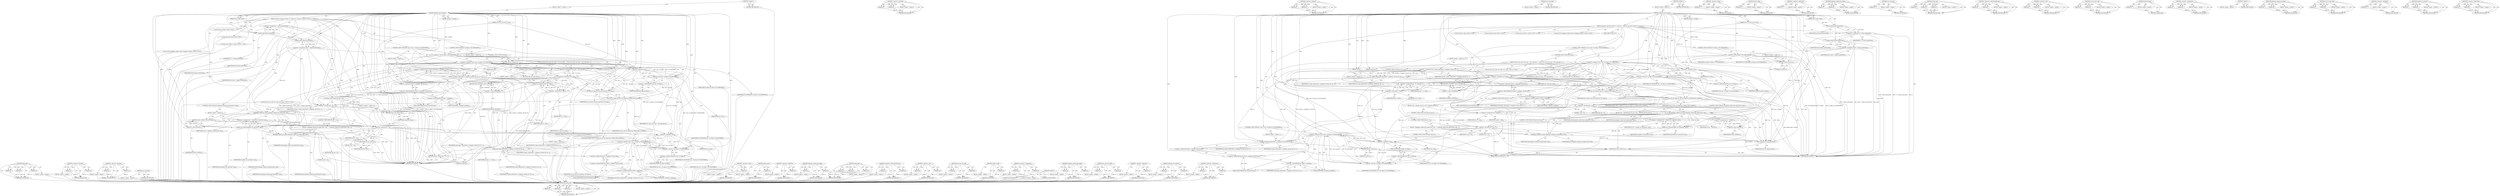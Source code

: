 digraph "&lt;operator&gt;.subtraction" {
vulnerable_245 [label=<(METHOD,region_add)>];
vulnerable_246 [label=<(PARAM,p1)>];
vulnerable_247 [label=<(PARAM,p2)>];
vulnerable_248 [label=<(PARAM,p3)>];
vulnerable_249 [label=<(BLOCK,&lt;empty&gt;,&lt;empty&gt;)>];
vulnerable_250 [label=<(METHOD_RETURN,ANY)>];
vulnerable_225 [label=<(METHOD,&lt;operator&gt;.lessThan)>];
vulnerable_226 [label=<(PARAM,p1)>];
vulnerable_227 [label=<(PARAM,p2)>];
vulnerable_228 [label=<(BLOCK,&lt;empty&gt;,&lt;empty&gt;)>];
vulnerable_229 [label=<(METHOD_RETURN,ANY)>];
vulnerable_179 [label=<(METHOD,&lt;operator&gt;.logicalOr)>];
vulnerable_180 [label=<(PARAM,p1)>];
vulnerable_181 [label=<(PARAM,p2)>];
vulnerable_182 [label=<(BLOCK,&lt;empty&gt;,&lt;empty&gt;)>];
vulnerable_183 [label=<(METHOD_RETURN,ANY)>];
vulnerable_203 [label=<(METHOD,resv_map_alloc)>];
vulnerable_204 [label=<(BLOCK,&lt;empty&gt;,&lt;empty&gt;)>];
vulnerable_205 [label=<(METHOD_RETURN,ANY)>];
vulnerable_6 [label=<(METHOD,&lt;global&gt;)<SUB>1</SUB>>];
vulnerable_7 [label=<(BLOCK,&lt;empty&gt;,&lt;empty&gt;)<SUB>1</SUB>>];
vulnerable_8 [label=<(METHOD,hugetlb_reserve_pages)<SUB>1</SUB>>];
vulnerable_9 [label=<(PARAM,struct inode *inode)<SUB>1</SUB>>];
vulnerable_10 [label=<(PARAM,long from)<SUB>2</SUB>>];
vulnerable_11 [label=<(PARAM,long to)<SUB>2</SUB>>];
vulnerable_12 [label=<(PARAM,struct vm_area_struct *vma)<SUB>3</SUB>>];
vulnerable_13 [label=<(PARAM,vm_flags_t vm_flags)<SUB>4</SUB>>];
vulnerable_14 [label=<(BLOCK,{
	long ret, chg;
	struct hstate *h = hstate_in...,{
	long ret, chg;
	struct hstate *h = hstate_in...)<SUB>5</SUB>>];
vulnerable_15 [label="<(LOCAL,long ret: long)<SUB>6</SUB>>"];
vulnerable_16 [label="<(LOCAL,long chg: long)<SUB>6</SUB>>"];
vulnerable_17 [label="<(LOCAL,struct hstate* h: hstate*)<SUB>7</SUB>>"];
vulnerable_18 [label=<(&lt;operator&gt;.assignment,*h = hstate_inode(inode))<SUB>7</SUB>>];
vulnerable_19 [label=<(IDENTIFIER,h,*h = hstate_inode(inode))<SUB>7</SUB>>];
vulnerable_20 [label=<(hstate_inode,hstate_inode(inode))<SUB>7</SUB>>];
vulnerable_21 [label=<(IDENTIFIER,inode,hstate_inode(inode))<SUB>7</SUB>>];
vulnerable_22 [label="<(LOCAL,struct hugepage_subpool* spool: hugepage_subpool*)<SUB>8</SUB>>"];
vulnerable_23 [label=<(&lt;operator&gt;.assignment,*spool = subpool_inode(inode))<SUB>8</SUB>>];
vulnerable_24 [label=<(IDENTIFIER,spool,*spool = subpool_inode(inode))<SUB>8</SUB>>];
vulnerable_25 [label=<(subpool_inode,subpool_inode(inode))<SUB>8</SUB>>];
vulnerable_26 [label=<(IDENTIFIER,inode,subpool_inode(inode))<SUB>8</SUB>>];
vulnerable_27 [label=<(CONTROL_STRUCTURE,IF,if (vm_flags &amp; VM_NORESERVE))<SUB>15</SUB>>];
vulnerable_28 [label=<(&lt;operator&gt;.and,vm_flags &amp; VM_NORESERVE)<SUB>15</SUB>>];
vulnerable_29 [label=<(IDENTIFIER,vm_flags,vm_flags &amp; VM_NORESERVE)<SUB>15</SUB>>];
vulnerable_30 [label=<(IDENTIFIER,VM_NORESERVE,vm_flags &amp; VM_NORESERVE)<SUB>15</SUB>>];
vulnerable_31 [label=<(BLOCK,&lt;empty&gt;,&lt;empty&gt;)<SUB>16</SUB>>];
vulnerable_32 [label=<(RETURN,return 0;,return 0;)<SUB>16</SUB>>];
vulnerable_33 [label=<(LITERAL,0,return 0;)<SUB>16</SUB>>];
vulnerable_34 [label=<(CONTROL_STRUCTURE,IF,if (!vma || vma-&gt;vm_flags &amp; VM_MAYSHARE))<SUB>24</SUB>>];
vulnerable_35 [label=<(&lt;operator&gt;.logicalOr,!vma || vma-&gt;vm_flags &amp; VM_MAYSHARE)<SUB>24</SUB>>];
vulnerable_36 [label=<(&lt;operator&gt;.logicalNot,!vma)<SUB>24</SUB>>];
vulnerable_37 [label=<(IDENTIFIER,vma,!vma)<SUB>24</SUB>>];
vulnerable_38 [label=<(&lt;operator&gt;.and,vma-&gt;vm_flags &amp; VM_MAYSHARE)<SUB>24</SUB>>];
vulnerable_39 [label=<(&lt;operator&gt;.indirectFieldAccess,vma-&gt;vm_flags)<SUB>24</SUB>>];
vulnerable_40 [label=<(IDENTIFIER,vma,vma-&gt;vm_flags &amp; VM_MAYSHARE)<SUB>24</SUB>>];
vulnerable_41 [label=<(FIELD_IDENTIFIER,vm_flags,vm_flags)<SUB>24</SUB>>];
vulnerable_42 [label=<(IDENTIFIER,VM_MAYSHARE,vma-&gt;vm_flags &amp; VM_MAYSHARE)<SUB>24</SUB>>];
vulnerable_43 [label=<(BLOCK,&lt;empty&gt;,&lt;empty&gt;)<SUB>25</SUB>>];
vulnerable_44 [label=<(&lt;operator&gt;.assignment,chg = region_chg(&amp;inode-&gt;i_mapping-&gt;private_lis...)<SUB>25</SUB>>];
vulnerable_45 [label=<(IDENTIFIER,chg,chg = region_chg(&amp;inode-&gt;i_mapping-&gt;private_lis...)<SUB>25</SUB>>];
vulnerable_46 [label=<(region_chg,region_chg(&amp;inode-&gt;i_mapping-&gt;private_list, fro...)<SUB>25</SUB>>];
vulnerable_47 [label=<(&lt;operator&gt;.addressOf,&amp;inode-&gt;i_mapping-&gt;private_list)<SUB>25</SUB>>];
vulnerable_48 [label=<(&lt;operator&gt;.indirectFieldAccess,inode-&gt;i_mapping-&gt;private_list)<SUB>25</SUB>>];
vulnerable_49 [label=<(&lt;operator&gt;.indirectFieldAccess,inode-&gt;i_mapping)<SUB>25</SUB>>];
vulnerable_50 [label=<(IDENTIFIER,inode,region_chg(&amp;inode-&gt;i_mapping-&gt;private_list, fro...)<SUB>25</SUB>>];
vulnerable_51 [label=<(FIELD_IDENTIFIER,i_mapping,i_mapping)<SUB>25</SUB>>];
vulnerable_52 [label=<(FIELD_IDENTIFIER,private_list,private_list)<SUB>25</SUB>>];
vulnerable_53 [label=<(IDENTIFIER,from,region_chg(&amp;inode-&gt;i_mapping-&gt;private_list, fro...)<SUB>25</SUB>>];
vulnerable_54 [label=<(IDENTIFIER,to,region_chg(&amp;inode-&gt;i_mapping-&gt;private_list, fro...)<SUB>25</SUB>>];
vulnerable_55 [label=<(CONTROL_STRUCTURE,ELSE,else)<SUB>26</SUB>>];
vulnerable_56 [label=<(BLOCK,{
		struct resv_map *resv_map = resv_map_alloc(...,{
		struct resv_map *resv_map = resv_map_alloc(...)<SUB>26</SUB>>];
vulnerable_57 [label="<(LOCAL,struct resv_map* resv_map: resv_map*)<SUB>27</SUB>>"];
vulnerable_58 [label=<(&lt;operator&gt;.assignment,*resv_map = resv_map_alloc())<SUB>27</SUB>>];
vulnerable_59 [label=<(IDENTIFIER,resv_map,*resv_map = resv_map_alloc())<SUB>27</SUB>>];
vulnerable_60 [label=<(resv_map_alloc,resv_map_alloc())<SUB>27</SUB>>];
vulnerable_61 [label=<(CONTROL_STRUCTURE,IF,if (!resv_map))<SUB>28</SUB>>];
vulnerable_62 [label=<(&lt;operator&gt;.logicalNot,!resv_map)<SUB>28</SUB>>];
vulnerable_63 [label=<(IDENTIFIER,resv_map,!resv_map)<SUB>28</SUB>>];
vulnerable_64 [label=<(BLOCK,&lt;empty&gt;,&lt;empty&gt;)<SUB>29</SUB>>];
vulnerable_65 [label=<(RETURN,return -ENOMEM;,return -ENOMEM;)<SUB>29</SUB>>];
vulnerable_66 [label=<(&lt;operator&gt;.minus,-ENOMEM)<SUB>29</SUB>>];
vulnerable_67 [label=<(IDENTIFIER,ENOMEM,-ENOMEM)<SUB>29</SUB>>];
vulnerable_68 [label=<(&lt;operator&gt;.assignment,chg = to - from)<SUB>31</SUB>>];
vulnerable_69 [label=<(IDENTIFIER,chg,chg = to - from)<SUB>31</SUB>>];
vulnerable_70 [label=<(&lt;operator&gt;.subtraction,to - from)<SUB>31</SUB>>];
vulnerable_71 [label=<(IDENTIFIER,to,to - from)<SUB>31</SUB>>];
vulnerable_72 [label=<(IDENTIFIER,from,to - from)<SUB>31</SUB>>];
vulnerable_73 [label=<(set_vma_resv_map,set_vma_resv_map(vma, resv_map))<SUB>33</SUB>>];
vulnerable_74 [label=<(IDENTIFIER,vma,set_vma_resv_map(vma, resv_map))<SUB>33</SUB>>];
vulnerable_75 [label=<(IDENTIFIER,resv_map,set_vma_resv_map(vma, resv_map))<SUB>33</SUB>>];
vulnerable_76 [label=<(set_vma_resv_flags,set_vma_resv_flags(vma, HPAGE_RESV_OWNER))<SUB>34</SUB>>];
vulnerable_77 [label=<(IDENTIFIER,vma,set_vma_resv_flags(vma, HPAGE_RESV_OWNER))<SUB>34</SUB>>];
vulnerable_78 [label=<(IDENTIFIER,HPAGE_RESV_OWNER,set_vma_resv_flags(vma, HPAGE_RESV_OWNER))<SUB>34</SUB>>];
vulnerable_79 [label=<(CONTROL_STRUCTURE,IF,if (chg &lt; 0))<SUB>37</SUB>>];
vulnerable_80 [label=<(&lt;operator&gt;.lessThan,chg &lt; 0)<SUB>37</SUB>>];
vulnerable_81 [label=<(IDENTIFIER,chg,chg &lt; 0)<SUB>37</SUB>>];
vulnerable_82 [label=<(LITERAL,0,chg &lt; 0)<SUB>37</SUB>>];
vulnerable_83 [label=<(BLOCK,&lt;empty&gt;,&lt;empty&gt;)<SUB>38</SUB>>];
vulnerable_84 [label=<(RETURN,return chg;,return chg;)<SUB>38</SUB>>];
vulnerable_85 [label=<(IDENTIFIER,chg,return chg;)<SUB>38</SUB>>];
vulnerable_86 [label=<(CONTROL_STRUCTURE,IF,if (hugepage_subpool_get_pages(spool, chg)))<SUB>41</SUB>>];
vulnerable_87 [label=<(hugepage_subpool_get_pages,hugepage_subpool_get_pages(spool, chg))<SUB>41</SUB>>];
vulnerable_88 [label=<(IDENTIFIER,spool,hugepage_subpool_get_pages(spool, chg))<SUB>41</SUB>>];
vulnerable_89 [label=<(IDENTIFIER,chg,hugepage_subpool_get_pages(spool, chg))<SUB>41</SUB>>];
vulnerable_90 [label=<(BLOCK,&lt;empty&gt;,&lt;empty&gt;)<SUB>42</SUB>>];
vulnerable_91 [label=<(RETURN,return -ENOSPC;,return -ENOSPC;)<SUB>42</SUB>>];
vulnerable_92 [label=<(&lt;operator&gt;.minus,-ENOSPC)<SUB>42</SUB>>];
vulnerable_93 [label=<(IDENTIFIER,ENOSPC,-ENOSPC)<SUB>42</SUB>>];
vulnerable_94 [label=<(&lt;operator&gt;.assignment,ret = hugetlb_acct_memory(h, chg))<SUB>48</SUB>>];
vulnerable_95 [label=<(IDENTIFIER,ret,ret = hugetlb_acct_memory(h, chg))<SUB>48</SUB>>];
vulnerable_96 [label=<(hugetlb_acct_memory,hugetlb_acct_memory(h, chg))<SUB>48</SUB>>];
vulnerable_97 [label=<(IDENTIFIER,h,hugetlb_acct_memory(h, chg))<SUB>48</SUB>>];
vulnerable_98 [label=<(IDENTIFIER,chg,hugetlb_acct_memory(h, chg))<SUB>48</SUB>>];
vulnerable_99 [label=<(CONTROL_STRUCTURE,IF,if (ret &lt; 0))<SUB>49</SUB>>];
vulnerable_100 [label=<(&lt;operator&gt;.lessThan,ret &lt; 0)<SUB>49</SUB>>];
vulnerable_101 [label=<(IDENTIFIER,ret,ret &lt; 0)<SUB>49</SUB>>];
vulnerable_102 [label=<(LITERAL,0,ret &lt; 0)<SUB>49</SUB>>];
vulnerable_103 [label=<(BLOCK,{
 		hugepage_subpool_put_pages(spool, chg);
		...,{
 		hugepage_subpool_put_pages(spool, chg);
		...)<SUB>49</SUB>>];
vulnerable_104 [label=<(hugepage_subpool_put_pages,hugepage_subpool_put_pages(spool, chg))<SUB>50</SUB>>];
vulnerable_105 [label=<(IDENTIFIER,spool,hugepage_subpool_put_pages(spool, chg))<SUB>50</SUB>>];
vulnerable_106 [label=<(IDENTIFIER,chg,hugepage_subpool_put_pages(spool, chg))<SUB>50</SUB>>];
vulnerable_107 [label=<(RETURN,return ret;,return ret;)<SUB>51</SUB>>];
vulnerable_108 [label=<(IDENTIFIER,ret,return ret;)<SUB>51</SUB>>];
vulnerable_109 [label=<(CONTROL_STRUCTURE,IF,if (!vma || vma-&gt;vm_flags &amp; VM_MAYSHARE))<SUB>65</SUB>>];
vulnerable_110 [label=<(&lt;operator&gt;.logicalOr,!vma || vma-&gt;vm_flags &amp; VM_MAYSHARE)<SUB>65</SUB>>];
vulnerable_111 [label=<(&lt;operator&gt;.logicalNot,!vma)<SUB>65</SUB>>];
vulnerable_112 [label=<(IDENTIFIER,vma,!vma)<SUB>65</SUB>>];
vulnerable_113 [label=<(&lt;operator&gt;.and,vma-&gt;vm_flags &amp; VM_MAYSHARE)<SUB>65</SUB>>];
vulnerable_114 [label=<(&lt;operator&gt;.indirectFieldAccess,vma-&gt;vm_flags)<SUB>65</SUB>>];
vulnerable_115 [label=<(IDENTIFIER,vma,vma-&gt;vm_flags &amp; VM_MAYSHARE)<SUB>65</SUB>>];
vulnerable_116 [label=<(FIELD_IDENTIFIER,vm_flags,vm_flags)<SUB>65</SUB>>];
vulnerable_117 [label=<(IDENTIFIER,VM_MAYSHARE,vma-&gt;vm_flags &amp; VM_MAYSHARE)<SUB>65</SUB>>];
vulnerable_118 [label=<(BLOCK,&lt;empty&gt;,&lt;empty&gt;)<SUB>66</SUB>>];
vulnerable_119 [label=<(region_add,region_add(&amp;inode-&gt;i_mapping-&gt;private_list, fro...)<SUB>66</SUB>>];
vulnerable_120 [label=<(&lt;operator&gt;.addressOf,&amp;inode-&gt;i_mapping-&gt;private_list)<SUB>66</SUB>>];
vulnerable_121 [label=<(&lt;operator&gt;.indirectFieldAccess,inode-&gt;i_mapping-&gt;private_list)<SUB>66</SUB>>];
vulnerable_122 [label=<(&lt;operator&gt;.indirectFieldAccess,inode-&gt;i_mapping)<SUB>66</SUB>>];
vulnerable_123 [label=<(IDENTIFIER,inode,region_add(&amp;inode-&gt;i_mapping-&gt;private_list, fro...)<SUB>66</SUB>>];
vulnerable_124 [label=<(FIELD_IDENTIFIER,i_mapping,i_mapping)<SUB>66</SUB>>];
vulnerable_125 [label=<(FIELD_IDENTIFIER,private_list,private_list)<SUB>66</SUB>>];
vulnerable_126 [label=<(IDENTIFIER,from,region_add(&amp;inode-&gt;i_mapping-&gt;private_list, fro...)<SUB>66</SUB>>];
vulnerable_127 [label=<(IDENTIFIER,to,region_add(&amp;inode-&gt;i_mapping-&gt;private_list, fro...)<SUB>66</SUB>>];
vulnerable_128 [label=<(RETURN,return 0;,return 0;)<SUB>67</SUB>>];
vulnerable_129 [label=<(LITERAL,0,return 0;)<SUB>67</SUB>>];
vulnerable_130 [label=<(METHOD_RETURN,int)<SUB>1</SUB>>];
vulnerable_132 [label=<(METHOD_RETURN,ANY)<SUB>1</SUB>>];
vulnerable_206 [label=<(METHOD,&lt;operator&gt;.minus)>];
vulnerable_207 [label=<(PARAM,p1)>];
vulnerable_208 [label=<(BLOCK,&lt;empty&gt;,&lt;empty&gt;)>];
vulnerable_209 [label=<(METHOD_RETURN,ANY)>];
vulnerable_166 [label=<(METHOD,hstate_inode)>];
vulnerable_167 [label=<(PARAM,p1)>];
vulnerable_168 [label=<(BLOCK,&lt;empty&gt;,&lt;empty&gt;)>];
vulnerable_169 [label=<(METHOD_RETURN,ANY)>];
vulnerable_199 [label=<(METHOD,&lt;operator&gt;.addressOf)>];
vulnerable_200 [label=<(PARAM,p1)>];
vulnerable_201 [label=<(BLOCK,&lt;empty&gt;,&lt;empty&gt;)>];
vulnerable_202 [label=<(METHOD_RETURN,ANY)>];
vulnerable_240 [label=<(METHOD,hugepage_subpool_put_pages)>];
vulnerable_241 [label=<(PARAM,p1)>];
vulnerable_242 [label=<(PARAM,p2)>];
vulnerable_243 [label=<(BLOCK,&lt;empty&gt;,&lt;empty&gt;)>];
vulnerable_244 [label=<(METHOD_RETURN,ANY)>];
vulnerable_193 [label=<(METHOD,region_chg)>];
vulnerable_194 [label=<(PARAM,p1)>];
vulnerable_195 [label=<(PARAM,p2)>];
vulnerable_196 [label=<(PARAM,p3)>];
vulnerable_197 [label=<(BLOCK,&lt;empty&gt;,&lt;empty&gt;)>];
vulnerable_198 [label=<(METHOD_RETURN,ANY)>];
vulnerable_188 [label=<(METHOD,&lt;operator&gt;.indirectFieldAccess)>];
vulnerable_189 [label=<(PARAM,p1)>];
vulnerable_190 [label=<(PARAM,p2)>];
vulnerable_191 [label=<(BLOCK,&lt;empty&gt;,&lt;empty&gt;)>];
vulnerable_192 [label=<(METHOD_RETURN,ANY)>];
vulnerable_174 [label=<(METHOD,&lt;operator&gt;.and)>];
vulnerable_175 [label=<(PARAM,p1)>];
vulnerable_176 [label=<(PARAM,p2)>];
vulnerable_177 [label=<(BLOCK,&lt;empty&gt;,&lt;empty&gt;)>];
vulnerable_178 [label=<(METHOD_RETURN,ANY)>];
vulnerable_215 [label=<(METHOD,set_vma_resv_map)>];
vulnerable_216 [label=<(PARAM,p1)>];
vulnerable_217 [label=<(PARAM,p2)>];
vulnerable_218 [label=<(BLOCK,&lt;empty&gt;,&lt;empty&gt;)>];
vulnerable_219 [label=<(METHOD_RETURN,ANY)>];
vulnerable_170 [label=<(METHOD,subpool_inode)>];
vulnerable_171 [label=<(PARAM,p1)>];
vulnerable_172 [label=<(BLOCK,&lt;empty&gt;,&lt;empty&gt;)>];
vulnerable_173 [label=<(METHOD_RETURN,ANY)>];
vulnerable_161 [label=<(METHOD,&lt;operator&gt;.assignment)>];
vulnerable_162 [label=<(PARAM,p1)>];
vulnerable_163 [label=<(PARAM,p2)>];
vulnerable_164 [label=<(BLOCK,&lt;empty&gt;,&lt;empty&gt;)>];
vulnerable_165 [label=<(METHOD_RETURN,ANY)>];
vulnerable_155 [label=<(METHOD,&lt;global&gt;)<SUB>1</SUB>>];
vulnerable_156 [label=<(BLOCK,&lt;empty&gt;,&lt;empty&gt;)>];
vulnerable_157 [label=<(METHOD_RETURN,ANY)>];
vulnerable_230 [label=<(METHOD,hugepage_subpool_get_pages)>];
vulnerable_231 [label=<(PARAM,p1)>];
vulnerable_232 [label=<(PARAM,p2)>];
vulnerable_233 [label=<(BLOCK,&lt;empty&gt;,&lt;empty&gt;)>];
vulnerable_234 [label=<(METHOD_RETURN,ANY)>];
vulnerable_220 [label=<(METHOD,set_vma_resv_flags)>];
vulnerable_221 [label=<(PARAM,p1)>];
vulnerable_222 [label=<(PARAM,p2)>];
vulnerable_223 [label=<(BLOCK,&lt;empty&gt;,&lt;empty&gt;)>];
vulnerable_224 [label=<(METHOD_RETURN,ANY)>];
vulnerable_184 [label=<(METHOD,&lt;operator&gt;.logicalNot)>];
vulnerable_185 [label=<(PARAM,p1)>];
vulnerable_186 [label=<(BLOCK,&lt;empty&gt;,&lt;empty&gt;)>];
vulnerable_187 [label=<(METHOD_RETURN,ANY)>];
vulnerable_235 [label=<(METHOD,hugetlb_acct_memory)>];
vulnerable_236 [label=<(PARAM,p1)>];
vulnerable_237 [label=<(PARAM,p2)>];
vulnerable_238 [label=<(BLOCK,&lt;empty&gt;,&lt;empty&gt;)>];
vulnerable_239 [label=<(METHOD_RETURN,ANY)>];
vulnerable_210 [label=<(METHOD,&lt;operator&gt;.subtraction)>];
vulnerable_211 [label=<(PARAM,p1)>];
vulnerable_212 [label=<(PARAM,p2)>];
vulnerable_213 [label=<(BLOCK,&lt;empty&gt;,&lt;empty&gt;)>];
vulnerable_214 [label=<(METHOD_RETURN,ANY)>];
fixed_253 [label=<(METHOD,region_add)>];
fixed_254 [label=<(PARAM,p1)>];
fixed_255 [label=<(PARAM,p2)>];
fixed_256 [label=<(PARAM,p3)>];
fixed_257 [label=<(BLOCK,&lt;empty&gt;,&lt;empty&gt;)>];
fixed_258 [label=<(METHOD_RETURN,ANY)>];
fixed_233 [label=<(METHOD,&lt;operator&gt;.lessThan)>];
fixed_234 [label=<(PARAM,p1)>];
fixed_235 [label=<(PARAM,p2)>];
fixed_236 [label=<(BLOCK,&lt;empty&gt;,&lt;empty&gt;)>];
fixed_237 [label=<(METHOD_RETURN,ANY)>];
fixed_187 [label=<(METHOD,&lt;operator&gt;.logicalOr)>];
fixed_188 [label=<(PARAM,p1)>];
fixed_189 [label=<(PARAM,p2)>];
fixed_190 [label=<(BLOCK,&lt;empty&gt;,&lt;empty&gt;)>];
fixed_191 [label=<(METHOD_RETURN,ANY)>];
fixed_211 [label=<(METHOD,resv_map_alloc)>];
fixed_212 [label=<(BLOCK,&lt;empty&gt;,&lt;empty&gt;)>];
fixed_213 [label=<(METHOD_RETURN,ANY)>];
fixed_6 [label=<(METHOD,&lt;global&gt;)<SUB>1</SUB>>];
fixed_7 [label=<(BLOCK,&lt;empty&gt;,&lt;empty&gt;)<SUB>1</SUB>>];
fixed_8 [label=<(METHOD,hugetlb_reserve_pages)<SUB>1</SUB>>];
fixed_9 [label=<(PARAM,struct inode *inode)<SUB>1</SUB>>];
fixed_10 [label=<(PARAM,long from)<SUB>2</SUB>>];
fixed_11 [label=<(PARAM,long to)<SUB>2</SUB>>];
fixed_12 [label=<(PARAM,struct vm_area_struct *vma)<SUB>3</SUB>>];
fixed_13 [label=<(PARAM,vm_flags_t vm_flags)<SUB>4</SUB>>];
fixed_14 [label=<(BLOCK,{
	long ret, chg;
	struct hstate *h = hstate_in...,{
	long ret, chg;
	struct hstate *h = hstate_in...)<SUB>5</SUB>>];
fixed_15 [label="<(LOCAL,long ret: long)<SUB>6</SUB>>"];
fixed_16 [label="<(LOCAL,long chg: long)<SUB>6</SUB>>"];
fixed_17 [label="<(LOCAL,struct hstate* h: hstate*)<SUB>7</SUB>>"];
fixed_18 [label=<(&lt;operator&gt;.assignment,*h = hstate_inode(inode))<SUB>7</SUB>>];
fixed_19 [label=<(IDENTIFIER,h,*h = hstate_inode(inode))<SUB>7</SUB>>];
fixed_20 [label=<(hstate_inode,hstate_inode(inode))<SUB>7</SUB>>];
fixed_21 [label=<(IDENTIFIER,inode,hstate_inode(inode))<SUB>7</SUB>>];
fixed_22 [label="<(LOCAL,struct hugepage_subpool* spool: hugepage_subpool*)<SUB>8</SUB>>"];
fixed_23 [label=<(&lt;operator&gt;.assignment,*spool = subpool_inode(inode))<SUB>8</SUB>>];
fixed_24 [label=<(IDENTIFIER,spool,*spool = subpool_inode(inode))<SUB>8</SUB>>];
fixed_25 [label=<(subpool_inode,subpool_inode(inode))<SUB>8</SUB>>];
fixed_26 [label=<(IDENTIFIER,inode,subpool_inode(inode))<SUB>8</SUB>>];
fixed_27 [label=<(CONTROL_STRUCTURE,IF,if (vm_flags &amp; VM_NORESERVE))<SUB>15</SUB>>];
fixed_28 [label=<(&lt;operator&gt;.and,vm_flags &amp; VM_NORESERVE)<SUB>15</SUB>>];
fixed_29 [label=<(IDENTIFIER,vm_flags,vm_flags &amp; VM_NORESERVE)<SUB>15</SUB>>];
fixed_30 [label=<(IDENTIFIER,VM_NORESERVE,vm_flags &amp; VM_NORESERVE)<SUB>15</SUB>>];
fixed_31 [label=<(BLOCK,&lt;empty&gt;,&lt;empty&gt;)<SUB>16</SUB>>];
fixed_32 [label=<(RETURN,return 0;,return 0;)<SUB>16</SUB>>];
fixed_33 [label=<(LITERAL,0,return 0;)<SUB>16</SUB>>];
fixed_34 [label=<(CONTROL_STRUCTURE,IF,if (!vma || vma-&gt;vm_flags &amp; VM_MAYSHARE))<SUB>24</SUB>>];
fixed_35 [label=<(&lt;operator&gt;.logicalOr,!vma || vma-&gt;vm_flags &amp; VM_MAYSHARE)<SUB>24</SUB>>];
fixed_36 [label=<(&lt;operator&gt;.logicalNot,!vma)<SUB>24</SUB>>];
fixed_37 [label=<(IDENTIFIER,vma,!vma)<SUB>24</SUB>>];
fixed_38 [label=<(&lt;operator&gt;.and,vma-&gt;vm_flags &amp; VM_MAYSHARE)<SUB>24</SUB>>];
fixed_39 [label=<(&lt;operator&gt;.indirectFieldAccess,vma-&gt;vm_flags)<SUB>24</SUB>>];
fixed_40 [label=<(IDENTIFIER,vma,vma-&gt;vm_flags &amp; VM_MAYSHARE)<SUB>24</SUB>>];
fixed_41 [label=<(FIELD_IDENTIFIER,vm_flags,vm_flags)<SUB>24</SUB>>];
fixed_42 [label=<(IDENTIFIER,VM_MAYSHARE,vma-&gt;vm_flags &amp; VM_MAYSHARE)<SUB>24</SUB>>];
fixed_43 [label=<(BLOCK,&lt;empty&gt;,&lt;empty&gt;)<SUB>25</SUB>>];
fixed_44 [label=<(&lt;operator&gt;.assignment,chg = region_chg(&amp;inode-&gt;i_mapping-&gt;private_lis...)<SUB>25</SUB>>];
fixed_45 [label=<(IDENTIFIER,chg,chg = region_chg(&amp;inode-&gt;i_mapping-&gt;private_lis...)<SUB>25</SUB>>];
fixed_46 [label=<(region_chg,region_chg(&amp;inode-&gt;i_mapping-&gt;private_list, fro...)<SUB>25</SUB>>];
fixed_47 [label=<(&lt;operator&gt;.addressOf,&amp;inode-&gt;i_mapping-&gt;private_list)<SUB>25</SUB>>];
fixed_48 [label=<(&lt;operator&gt;.indirectFieldAccess,inode-&gt;i_mapping-&gt;private_list)<SUB>25</SUB>>];
fixed_49 [label=<(&lt;operator&gt;.indirectFieldAccess,inode-&gt;i_mapping)<SUB>25</SUB>>];
fixed_50 [label=<(IDENTIFIER,inode,region_chg(&amp;inode-&gt;i_mapping-&gt;private_list, fro...)<SUB>25</SUB>>];
fixed_51 [label=<(FIELD_IDENTIFIER,i_mapping,i_mapping)<SUB>25</SUB>>];
fixed_52 [label=<(FIELD_IDENTIFIER,private_list,private_list)<SUB>25</SUB>>];
fixed_53 [label=<(IDENTIFIER,from,region_chg(&amp;inode-&gt;i_mapping-&gt;private_list, fro...)<SUB>25</SUB>>];
fixed_54 [label=<(IDENTIFIER,to,region_chg(&amp;inode-&gt;i_mapping-&gt;private_list, fro...)<SUB>25</SUB>>];
fixed_55 [label=<(CONTROL_STRUCTURE,ELSE,else)<SUB>26</SUB>>];
fixed_56 [label=<(BLOCK,{
		struct resv_map *resv_map = resv_map_alloc(...,{
		struct resv_map *resv_map = resv_map_alloc(...)<SUB>26</SUB>>];
fixed_57 [label="<(LOCAL,struct resv_map* resv_map: resv_map*)<SUB>27</SUB>>"];
fixed_58 [label=<(&lt;operator&gt;.assignment,*resv_map = resv_map_alloc())<SUB>27</SUB>>];
fixed_59 [label=<(IDENTIFIER,resv_map,*resv_map = resv_map_alloc())<SUB>27</SUB>>];
fixed_60 [label=<(resv_map_alloc,resv_map_alloc())<SUB>27</SUB>>];
fixed_61 [label=<(CONTROL_STRUCTURE,IF,if (!resv_map))<SUB>28</SUB>>];
fixed_62 [label=<(&lt;operator&gt;.logicalNot,!resv_map)<SUB>28</SUB>>];
fixed_63 [label=<(IDENTIFIER,resv_map,!resv_map)<SUB>28</SUB>>];
fixed_64 [label=<(BLOCK,&lt;empty&gt;,&lt;empty&gt;)<SUB>29</SUB>>];
fixed_65 [label=<(RETURN,return -ENOMEM;,return -ENOMEM;)<SUB>29</SUB>>];
fixed_66 [label=<(&lt;operator&gt;.minus,-ENOMEM)<SUB>29</SUB>>];
fixed_67 [label=<(IDENTIFIER,ENOMEM,-ENOMEM)<SUB>29</SUB>>];
fixed_68 [label=<(&lt;operator&gt;.assignment,chg = to - from)<SUB>31</SUB>>];
fixed_69 [label=<(IDENTIFIER,chg,chg = to - from)<SUB>31</SUB>>];
fixed_70 [label=<(&lt;operator&gt;.subtraction,to - from)<SUB>31</SUB>>];
fixed_71 [label=<(IDENTIFIER,to,to - from)<SUB>31</SUB>>];
fixed_72 [label=<(IDENTIFIER,from,to - from)<SUB>31</SUB>>];
fixed_73 [label=<(set_vma_resv_map,set_vma_resv_map(vma, resv_map))<SUB>33</SUB>>];
fixed_74 [label=<(IDENTIFIER,vma,set_vma_resv_map(vma, resv_map))<SUB>33</SUB>>];
fixed_75 [label=<(IDENTIFIER,resv_map,set_vma_resv_map(vma, resv_map))<SUB>33</SUB>>];
fixed_76 [label=<(set_vma_resv_flags,set_vma_resv_flags(vma, HPAGE_RESV_OWNER))<SUB>34</SUB>>];
fixed_77 [label=<(IDENTIFIER,vma,set_vma_resv_flags(vma, HPAGE_RESV_OWNER))<SUB>34</SUB>>];
fixed_78 [label=<(IDENTIFIER,HPAGE_RESV_OWNER,set_vma_resv_flags(vma, HPAGE_RESV_OWNER))<SUB>34</SUB>>];
fixed_79 [label=<(CONTROL_STRUCTURE,IF,if (chg &lt; 0))<SUB>37</SUB>>];
fixed_80 [label=<(&lt;operator&gt;.lessThan,chg &lt; 0)<SUB>37</SUB>>];
fixed_81 [label=<(IDENTIFIER,chg,chg &lt; 0)<SUB>37</SUB>>];
fixed_82 [label=<(LITERAL,0,chg &lt; 0)<SUB>37</SUB>>];
fixed_83 [label=<(BLOCK,{
		ret = chg;
		goto out_err;
	},{
		ret = chg;
		goto out_err;
	})<SUB>37</SUB>>];
fixed_84 [label=<(&lt;operator&gt;.assignment,ret = chg)<SUB>38</SUB>>];
fixed_85 [label=<(IDENTIFIER,ret,ret = chg)<SUB>38</SUB>>];
fixed_86 [label=<(IDENTIFIER,chg,ret = chg)<SUB>38</SUB>>];
fixed_87 [label=<(CONTROL_STRUCTURE,GOTO,goto out_err;)<SUB>39</SUB>>];
fixed_88 [label=<(CONTROL_STRUCTURE,IF,if (hugepage_subpool_get_pages(spool, chg)))<SUB>43</SUB>>];
fixed_89 [label=<(hugepage_subpool_get_pages,hugepage_subpool_get_pages(spool, chg))<SUB>43</SUB>>];
fixed_90 [label=<(IDENTIFIER,spool,hugepage_subpool_get_pages(spool, chg))<SUB>43</SUB>>];
fixed_91 [label=<(IDENTIFIER,chg,hugepage_subpool_get_pages(spool, chg))<SUB>43</SUB>>];
fixed_92 [label=<(BLOCK,{
		ret = -ENOSPC;
		goto out_err;
	},{
		ret = -ENOSPC;
		goto out_err;
	})<SUB>43</SUB>>];
fixed_93 [label=<(&lt;operator&gt;.assignment,ret = -ENOSPC)<SUB>44</SUB>>];
fixed_94 [label=<(IDENTIFIER,ret,ret = -ENOSPC)<SUB>44</SUB>>];
fixed_95 [label=<(&lt;operator&gt;.minus,-ENOSPC)<SUB>44</SUB>>];
fixed_96 [label=<(IDENTIFIER,ENOSPC,-ENOSPC)<SUB>44</SUB>>];
fixed_97 [label=<(CONTROL_STRUCTURE,GOTO,goto out_err;)<SUB>45</SUB>>];
fixed_98 [label=<(&lt;operator&gt;.assignment,ret = hugetlb_acct_memory(h, chg))<SUB>52</SUB>>];
fixed_99 [label=<(IDENTIFIER,ret,ret = hugetlb_acct_memory(h, chg))<SUB>52</SUB>>];
fixed_100 [label=<(hugetlb_acct_memory,hugetlb_acct_memory(h, chg))<SUB>52</SUB>>];
fixed_101 [label=<(IDENTIFIER,h,hugetlb_acct_memory(h, chg))<SUB>52</SUB>>];
fixed_102 [label=<(IDENTIFIER,chg,hugetlb_acct_memory(h, chg))<SUB>52</SUB>>];
fixed_103 [label=<(CONTROL_STRUCTURE,IF,if (ret &lt; 0))<SUB>53</SUB>>];
fixed_104 [label=<(&lt;operator&gt;.lessThan,ret &lt; 0)<SUB>53</SUB>>];
fixed_105 [label=<(IDENTIFIER,ret,ret &lt; 0)<SUB>53</SUB>>];
fixed_106 [label=<(LITERAL,0,ret &lt; 0)<SUB>53</SUB>>];
fixed_107 [label=<(BLOCK,{
 		hugepage_subpool_put_pages(spool, chg);
		...,{
 		hugepage_subpool_put_pages(spool, chg);
		...)<SUB>53</SUB>>];
fixed_108 [label=<(hugepage_subpool_put_pages,hugepage_subpool_put_pages(spool, chg))<SUB>54</SUB>>];
fixed_109 [label=<(IDENTIFIER,spool,hugepage_subpool_put_pages(spool, chg))<SUB>54</SUB>>];
fixed_110 [label=<(IDENTIFIER,chg,hugepage_subpool_put_pages(spool, chg))<SUB>54</SUB>>];
fixed_111 [label=<(CONTROL_STRUCTURE,GOTO,goto out_err;)<SUB>55</SUB>>];
fixed_112 [label=<(CONTROL_STRUCTURE,IF,if (!vma || vma-&gt;vm_flags &amp; VM_MAYSHARE))<SUB>69</SUB>>];
fixed_113 [label=<(&lt;operator&gt;.logicalOr,!vma || vma-&gt;vm_flags &amp; VM_MAYSHARE)<SUB>69</SUB>>];
fixed_114 [label=<(&lt;operator&gt;.logicalNot,!vma)<SUB>69</SUB>>];
fixed_115 [label=<(IDENTIFIER,vma,!vma)<SUB>69</SUB>>];
fixed_116 [label=<(&lt;operator&gt;.and,vma-&gt;vm_flags &amp; VM_MAYSHARE)<SUB>69</SUB>>];
fixed_117 [label=<(&lt;operator&gt;.indirectFieldAccess,vma-&gt;vm_flags)<SUB>69</SUB>>];
fixed_118 [label=<(IDENTIFIER,vma,vma-&gt;vm_flags &amp; VM_MAYSHARE)<SUB>69</SUB>>];
fixed_119 [label=<(FIELD_IDENTIFIER,vm_flags,vm_flags)<SUB>69</SUB>>];
fixed_120 [label=<(IDENTIFIER,VM_MAYSHARE,vma-&gt;vm_flags &amp; VM_MAYSHARE)<SUB>69</SUB>>];
fixed_121 [label=<(BLOCK,&lt;empty&gt;,&lt;empty&gt;)<SUB>70</SUB>>];
fixed_122 [label=<(region_add,region_add(&amp;inode-&gt;i_mapping-&gt;private_list, fro...)<SUB>70</SUB>>];
fixed_123 [label=<(&lt;operator&gt;.addressOf,&amp;inode-&gt;i_mapping-&gt;private_list)<SUB>70</SUB>>];
fixed_124 [label=<(&lt;operator&gt;.indirectFieldAccess,inode-&gt;i_mapping-&gt;private_list)<SUB>70</SUB>>];
fixed_125 [label=<(&lt;operator&gt;.indirectFieldAccess,inode-&gt;i_mapping)<SUB>70</SUB>>];
fixed_126 [label=<(IDENTIFIER,inode,region_add(&amp;inode-&gt;i_mapping-&gt;private_list, fro...)<SUB>70</SUB>>];
fixed_127 [label=<(FIELD_IDENTIFIER,i_mapping,i_mapping)<SUB>70</SUB>>];
fixed_128 [label=<(FIELD_IDENTIFIER,private_list,private_list)<SUB>70</SUB>>];
fixed_129 [label=<(IDENTIFIER,from,region_add(&amp;inode-&gt;i_mapping-&gt;private_list, fro...)<SUB>70</SUB>>];
fixed_130 [label=<(IDENTIFIER,to,region_add(&amp;inode-&gt;i_mapping-&gt;private_list, fro...)<SUB>70</SUB>>];
fixed_131 [label=<(RETURN,return 0;,return 0;)<SUB>71</SUB>>];
fixed_132 [label=<(LITERAL,0,return 0;)<SUB>71</SUB>>];
fixed_133 [label=<(JUMP_TARGET,out_err)<SUB>72</SUB>>];
fixed_134 [label=<(resv_map_put,resv_map_put(vma))<SUB>73</SUB>>];
fixed_135 [label=<(IDENTIFIER,vma,resv_map_put(vma))<SUB>73</SUB>>];
fixed_136 [label=<(RETURN,return ret;,return ret;)<SUB>74</SUB>>];
fixed_137 [label=<(IDENTIFIER,ret,return ret;)<SUB>74</SUB>>];
fixed_138 [label=<(METHOD_RETURN,int)<SUB>1</SUB>>];
fixed_140 [label=<(METHOD_RETURN,ANY)<SUB>1</SUB>>];
fixed_214 [label=<(METHOD,&lt;operator&gt;.minus)>];
fixed_215 [label=<(PARAM,p1)>];
fixed_216 [label=<(BLOCK,&lt;empty&gt;,&lt;empty&gt;)>];
fixed_217 [label=<(METHOD_RETURN,ANY)>];
fixed_174 [label=<(METHOD,hstate_inode)>];
fixed_175 [label=<(PARAM,p1)>];
fixed_176 [label=<(BLOCK,&lt;empty&gt;,&lt;empty&gt;)>];
fixed_177 [label=<(METHOD_RETURN,ANY)>];
fixed_207 [label=<(METHOD,&lt;operator&gt;.addressOf)>];
fixed_208 [label=<(PARAM,p1)>];
fixed_209 [label=<(BLOCK,&lt;empty&gt;,&lt;empty&gt;)>];
fixed_210 [label=<(METHOD_RETURN,ANY)>];
fixed_248 [label=<(METHOD,hugepage_subpool_put_pages)>];
fixed_249 [label=<(PARAM,p1)>];
fixed_250 [label=<(PARAM,p2)>];
fixed_251 [label=<(BLOCK,&lt;empty&gt;,&lt;empty&gt;)>];
fixed_252 [label=<(METHOD_RETURN,ANY)>];
fixed_259 [label=<(METHOD,resv_map_put)>];
fixed_260 [label=<(PARAM,p1)>];
fixed_261 [label=<(BLOCK,&lt;empty&gt;,&lt;empty&gt;)>];
fixed_262 [label=<(METHOD_RETURN,ANY)>];
fixed_201 [label=<(METHOD,region_chg)>];
fixed_202 [label=<(PARAM,p1)>];
fixed_203 [label=<(PARAM,p2)>];
fixed_204 [label=<(PARAM,p3)>];
fixed_205 [label=<(BLOCK,&lt;empty&gt;,&lt;empty&gt;)>];
fixed_206 [label=<(METHOD_RETURN,ANY)>];
fixed_196 [label=<(METHOD,&lt;operator&gt;.indirectFieldAccess)>];
fixed_197 [label=<(PARAM,p1)>];
fixed_198 [label=<(PARAM,p2)>];
fixed_199 [label=<(BLOCK,&lt;empty&gt;,&lt;empty&gt;)>];
fixed_200 [label=<(METHOD_RETURN,ANY)>];
fixed_182 [label=<(METHOD,&lt;operator&gt;.and)>];
fixed_183 [label=<(PARAM,p1)>];
fixed_184 [label=<(PARAM,p2)>];
fixed_185 [label=<(BLOCK,&lt;empty&gt;,&lt;empty&gt;)>];
fixed_186 [label=<(METHOD_RETURN,ANY)>];
fixed_223 [label=<(METHOD,set_vma_resv_map)>];
fixed_224 [label=<(PARAM,p1)>];
fixed_225 [label=<(PARAM,p2)>];
fixed_226 [label=<(BLOCK,&lt;empty&gt;,&lt;empty&gt;)>];
fixed_227 [label=<(METHOD_RETURN,ANY)>];
fixed_178 [label=<(METHOD,subpool_inode)>];
fixed_179 [label=<(PARAM,p1)>];
fixed_180 [label=<(BLOCK,&lt;empty&gt;,&lt;empty&gt;)>];
fixed_181 [label=<(METHOD_RETURN,ANY)>];
fixed_169 [label=<(METHOD,&lt;operator&gt;.assignment)>];
fixed_170 [label=<(PARAM,p1)>];
fixed_171 [label=<(PARAM,p2)>];
fixed_172 [label=<(BLOCK,&lt;empty&gt;,&lt;empty&gt;)>];
fixed_173 [label=<(METHOD_RETURN,ANY)>];
fixed_163 [label=<(METHOD,&lt;global&gt;)<SUB>1</SUB>>];
fixed_164 [label=<(BLOCK,&lt;empty&gt;,&lt;empty&gt;)>];
fixed_165 [label=<(METHOD_RETURN,ANY)>];
fixed_238 [label=<(METHOD,hugepage_subpool_get_pages)>];
fixed_239 [label=<(PARAM,p1)>];
fixed_240 [label=<(PARAM,p2)>];
fixed_241 [label=<(BLOCK,&lt;empty&gt;,&lt;empty&gt;)>];
fixed_242 [label=<(METHOD_RETURN,ANY)>];
fixed_228 [label=<(METHOD,set_vma_resv_flags)>];
fixed_229 [label=<(PARAM,p1)>];
fixed_230 [label=<(PARAM,p2)>];
fixed_231 [label=<(BLOCK,&lt;empty&gt;,&lt;empty&gt;)>];
fixed_232 [label=<(METHOD_RETURN,ANY)>];
fixed_192 [label=<(METHOD,&lt;operator&gt;.logicalNot)>];
fixed_193 [label=<(PARAM,p1)>];
fixed_194 [label=<(BLOCK,&lt;empty&gt;,&lt;empty&gt;)>];
fixed_195 [label=<(METHOD_RETURN,ANY)>];
fixed_243 [label=<(METHOD,hugetlb_acct_memory)>];
fixed_244 [label=<(PARAM,p1)>];
fixed_245 [label=<(PARAM,p2)>];
fixed_246 [label=<(BLOCK,&lt;empty&gt;,&lt;empty&gt;)>];
fixed_247 [label=<(METHOD_RETURN,ANY)>];
fixed_218 [label=<(METHOD,&lt;operator&gt;.subtraction)>];
fixed_219 [label=<(PARAM,p1)>];
fixed_220 [label=<(PARAM,p2)>];
fixed_221 [label=<(BLOCK,&lt;empty&gt;,&lt;empty&gt;)>];
fixed_222 [label=<(METHOD_RETURN,ANY)>];
vulnerable_245 -> vulnerable_246  [key=0, label="AST: "];
vulnerable_245 -> vulnerable_246  [key=1, label="DDG: "];
vulnerable_245 -> vulnerable_249  [key=0, label="AST: "];
vulnerable_245 -> vulnerable_247  [key=0, label="AST: "];
vulnerable_245 -> vulnerable_247  [key=1, label="DDG: "];
vulnerable_245 -> vulnerable_250  [key=0, label="AST: "];
vulnerable_245 -> vulnerable_250  [key=1, label="CFG: "];
vulnerable_245 -> vulnerable_248  [key=0, label="AST: "];
vulnerable_245 -> vulnerable_248  [key=1, label="DDG: "];
vulnerable_246 -> vulnerable_250  [key=0, label="DDG: p1"];
vulnerable_247 -> vulnerable_250  [key=0, label="DDG: p2"];
vulnerable_248 -> vulnerable_250  [key=0, label="DDG: p3"];
vulnerable_249 -> fixed_253  [key=0];
vulnerable_250 -> fixed_253  [key=0];
vulnerable_225 -> vulnerable_226  [key=0, label="AST: "];
vulnerable_225 -> vulnerable_226  [key=1, label="DDG: "];
vulnerable_225 -> vulnerable_228  [key=0, label="AST: "];
vulnerable_225 -> vulnerable_227  [key=0, label="AST: "];
vulnerable_225 -> vulnerable_227  [key=1, label="DDG: "];
vulnerable_225 -> vulnerable_229  [key=0, label="AST: "];
vulnerable_225 -> vulnerable_229  [key=1, label="CFG: "];
vulnerable_226 -> vulnerable_229  [key=0, label="DDG: p1"];
vulnerable_227 -> vulnerable_229  [key=0, label="DDG: p2"];
vulnerable_228 -> fixed_253  [key=0];
vulnerable_229 -> fixed_253  [key=0];
vulnerable_179 -> vulnerable_180  [key=0, label="AST: "];
vulnerable_179 -> vulnerable_180  [key=1, label="DDG: "];
vulnerable_179 -> vulnerable_182  [key=0, label="AST: "];
vulnerable_179 -> vulnerable_181  [key=0, label="AST: "];
vulnerable_179 -> vulnerable_181  [key=1, label="DDG: "];
vulnerable_179 -> vulnerable_183  [key=0, label="AST: "];
vulnerable_179 -> vulnerable_183  [key=1, label="CFG: "];
vulnerable_180 -> vulnerable_183  [key=0, label="DDG: p1"];
vulnerable_181 -> vulnerable_183  [key=0, label="DDG: p2"];
vulnerable_182 -> fixed_253  [key=0];
vulnerable_183 -> fixed_253  [key=0];
vulnerable_203 -> vulnerable_204  [key=0, label="AST: "];
vulnerable_203 -> vulnerable_205  [key=0, label="AST: "];
vulnerable_203 -> vulnerable_205  [key=1, label="CFG: "];
vulnerable_204 -> fixed_253  [key=0];
vulnerable_205 -> fixed_253  [key=0];
vulnerable_6 -> vulnerable_7  [key=0, label="AST: "];
vulnerable_6 -> vulnerable_132  [key=0, label="AST: "];
vulnerable_6 -> vulnerable_132  [key=1, label="CFG: "];
vulnerable_7 -> vulnerable_8  [key=0, label="AST: "];
vulnerable_8 -> vulnerable_9  [key=0, label="AST: "];
vulnerable_8 -> vulnerable_9  [key=1, label="DDG: "];
vulnerable_8 -> vulnerable_10  [key=0, label="AST: "];
vulnerable_8 -> vulnerable_10  [key=1, label="DDG: "];
vulnerable_8 -> vulnerable_11  [key=0, label="AST: "];
vulnerable_8 -> vulnerable_11  [key=1, label="DDG: "];
vulnerable_8 -> vulnerable_12  [key=0, label="AST: "];
vulnerable_8 -> vulnerable_12  [key=1, label="DDG: "];
vulnerable_8 -> vulnerable_13  [key=0, label="AST: "];
vulnerable_8 -> vulnerable_13  [key=1, label="DDG: "];
vulnerable_8 -> vulnerable_14  [key=0, label="AST: "];
vulnerable_8 -> vulnerable_130  [key=0, label="AST: "];
vulnerable_8 -> vulnerable_20  [key=0, label="CFG: "];
vulnerable_8 -> vulnerable_20  [key=1, label="DDG: "];
vulnerable_8 -> vulnerable_128  [key=0, label="DDG: "];
vulnerable_8 -> vulnerable_129  [key=0, label="DDG: "];
vulnerable_8 -> vulnerable_25  [key=0, label="DDG: "];
vulnerable_8 -> vulnerable_28  [key=0, label="DDG: "];
vulnerable_8 -> vulnerable_32  [key=0, label="DDG: "];
vulnerable_8 -> vulnerable_80  [key=0, label="DDG: "];
vulnerable_8 -> vulnerable_87  [key=0, label="DDG: "];
vulnerable_8 -> vulnerable_96  [key=0, label="DDG: "];
vulnerable_8 -> vulnerable_100  [key=0, label="DDG: "];
vulnerable_8 -> vulnerable_33  [key=0, label="DDG: "];
vulnerable_8 -> vulnerable_36  [key=0, label="DDG: "];
vulnerable_8 -> vulnerable_38  [key=0, label="DDG: "];
vulnerable_8 -> vulnerable_58  [key=0, label="DDG: "];
vulnerable_8 -> vulnerable_85  [key=0, label="DDG: "];
vulnerable_8 -> vulnerable_104  [key=0, label="DDG: "];
vulnerable_8 -> vulnerable_108  [key=0, label="DDG: "];
vulnerable_8 -> vulnerable_111  [key=0, label="DDG: "];
vulnerable_8 -> vulnerable_113  [key=0, label="DDG: "];
vulnerable_8 -> vulnerable_119  [key=0, label="DDG: "];
vulnerable_8 -> vulnerable_46  [key=0, label="DDG: "];
vulnerable_8 -> vulnerable_73  [key=0, label="DDG: "];
vulnerable_8 -> vulnerable_76  [key=0, label="DDG: "];
vulnerable_8 -> vulnerable_92  [key=0, label="DDG: "];
vulnerable_8 -> vulnerable_62  [key=0, label="DDG: "];
vulnerable_8 -> vulnerable_70  [key=0, label="DDG: "];
vulnerable_8 -> vulnerable_66  [key=0, label="DDG: "];
vulnerable_9 -> vulnerable_20  [key=0, label="DDG: inode"];
vulnerable_10 -> vulnerable_130  [key=0, label="DDG: from"];
vulnerable_10 -> vulnerable_46  [key=0, label="DDG: from"];
vulnerable_10 -> vulnerable_70  [key=0, label="DDG: from"];
vulnerable_11 -> vulnerable_130  [key=0, label="DDG: to"];
vulnerable_11 -> vulnerable_46  [key=0, label="DDG: to"];
vulnerable_11 -> vulnerable_70  [key=0, label="DDG: to"];
vulnerable_12 -> vulnerable_130  [key=0, label="DDG: vma"];
vulnerable_12 -> vulnerable_36  [key=0, label="DDG: vma"];
vulnerable_13 -> vulnerable_28  [key=0, label="DDG: vm_flags"];
vulnerable_14 -> vulnerable_15  [key=0, label="AST: "];
vulnerable_14 -> vulnerable_16  [key=0, label="AST: "];
vulnerable_14 -> vulnerable_17  [key=0, label="AST: "];
vulnerable_14 -> vulnerable_18  [key=0, label="AST: "];
vulnerable_14 -> vulnerable_22  [key=0, label="AST: "];
vulnerable_14 -> vulnerable_23  [key=0, label="AST: "];
vulnerable_14 -> vulnerable_27  [key=0, label="AST: "];
vulnerable_14 -> vulnerable_34  [key=0, label="AST: "];
vulnerable_14 -> vulnerable_79  [key=0, label="AST: "];
vulnerable_14 -> vulnerable_86  [key=0, label="AST: "];
vulnerable_14 -> vulnerable_94  [key=0, label="AST: "];
vulnerable_14 -> vulnerable_99  [key=0, label="AST: "];
vulnerable_14 -> vulnerable_109  [key=0, label="AST: "];
vulnerable_14 -> vulnerable_128  [key=0, label="AST: "];
vulnerable_15 -> fixed_253  [key=0];
vulnerable_16 -> fixed_253  [key=0];
vulnerable_17 -> fixed_253  [key=0];
vulnerable_18 -> vulnerable_19  [key=0, label="AST: "];
vulnerable_18 -> vulnerable_20  [key=0, label="AST: "];
vulnerable_18 -> vulnerable_25  [key=0, label="CFG: "];
vulnerable_18 -> vulnerable_130  [key=0, label="DDG: h"];
vulnerable_18 -> vulnerable_130  [key=1, label="DDG: hstate_inode(inode)"];
vulnerable_18 -> vulnerable_130  [key=2, label="DDG: *h = hstate_inode(inode)"];
vulnerable_18 -> vulnerable_96  [key=0, label="DDG: h"];
vulnerable_19 -> fixed_253  [key=0];
vulnerable_20 -> vulnerable_21  [key=0, label="AST: "];
vulnerable_20 -> vulnerable_18  [key=0, label="CFG: "];
vulnerable_20 -> vulnerable_18  [key=1, label="DDG: inode"];
vulnerable_20 -> vulnerable_25  [key=0, label="DDG: inode"];
vulnerable_21 -> fixed_253  [key=0];
vulnerable_22 -> fixed_253  [key=0];
vulnerable_23 -> vulnerable_24  [key=0, label="AST: "];
vulnerable_23 -> vulnerable_25  [key=0, label="AST: "];
vulnerable_23 -> vulnerable_28  [key=0, label="CFG: "];
vulnerable_23 -> vulnerable_130  [key=0, label="DDG: spool"];
vulnerable_23 -> vulnerable_130  [key=1, label="DDG: subpool_inode(inode)"];
vulnerable_23 -> vulnerable_130  [key=2, label="DDG: *spool = subpool_inode(inode)"];
vulnerable_23 -> vulnerable_87  [key=0, label="DDG: spool"];
vulnerable_24 -> fixed_253  [key=0];
vulnerable_25 -> vulnerable_26  [key=0, label="AST: "];
vulnerable_25 -> vulnerable_23  [key=0, label="CFG: "];
vulnerable_25 -> vulnerable_23  [key=1, label="DDG: inode"];
vulnerable_25 -> vulnerable_130  [key=0, label="DDG: inode"];
vulnerable_26 -> fixed_253  [key=0];
vulnerable_27 -> vulnerable_28  [key=0, label="AST: "];
vulnerable_27 -> vulnerable_31  [key=0, label="AST: "];
vulnerable_28 -> vulnerable_29  [key=0, label="AST: "];
vulnerable_28 -> vulnerable_30  [key=0, label="AST: "];
vulnerable_28 -> vulnerable_32  [key=0, label="CFG: "];
vulnerable_28 -> vulnerable_32  [key=1, label="CDG: "];
vulnerable_28 -> vulnerable_36  [key=0, label="CFG: "];
vulnerable_28 -> vulnerable_36  [key=1, label="CDG: "];
vulnerable_28 -> vulnerable_130  [key=0, label="DDG: vm_flags"];
vulnerable_28 -> vulnerable_130  [key=1, label="DDG: vm_flags &amp; VM_NORESERVE"];
vulnerable_28 -> vulnerable_130  [key=2, label="DDG: VM_NORESERVE"];
vulnerable_28 -> vulnerable_35  [key=0, label="CDG: "];
vulnerable_29 -> fixed_253  [key=0];
vulnerable_30 -> fixed_253  [key=0];
vulnerable_31 -> vulnerable_32  [key=0, label="AST: "];
vulnerable_32 -> vulnerable_33  [key=0, label="AST: "];
vulnerable_32 -> vulnerable_130  [key=0, label="CFG: "];
vulnerable_32 -> vulnerable_130  [key=1, label="DDG: &lt;RET&gt;"];
vulnerable_33 -> vulnerable_32  [key=0, label="DDG: 0"];
vulnerable_34 -> vulnerable_35  [key=0, label="AST: "];
vulnerable_34 -> vulnerable_43  [key=0, label="AST: "];
vulnerable_34 -> vulnerable_55  [key=0, label="AST: "];
vulnerable_35 -> vulnerable_36  [key=0, label="AST: "];
vulnerable_35 -> vulnerable_38  [key=0, label="AST: "];
vulnerable_35 -> vulnerable_51  [key=0, label="CFG: "];
vulnerable_35 -> vulnerable_51  [key=1, label="CDG: "];
vulnerable_35 -> vulnerable_60  [key=0, label="CFG: "];
vulnerable_35 -> vulnerable_60  [key=1, label="CDG: "];
vulnerable_35 -> vulnerable_110  [key=0, label="DDG: vma-&gt;vm_flags &amp; VM_MAYSHARE"];
vulnerable_35 -> vulnerable_47  [key=0, label="CDG: "];
vulnerable_35 -> vulnerable_48  [key=0, label="CDG: "];
vulnerable_35 -> vulnerable_49  [key=0, label="CDG: "];
vulnerable_35 -> vulnerable_52  [key=0, label="CDG: "];
vulnerable_35 -> vulnerable_46  [key=0, label="CDG: "];
vulnerable_35 -> vulnerable_44  [key=0, label="CDG: "];
vulnerable_35 -> vulnerable_80  [key=0, label="CDG: "];
vulnerable_35 -> vulnerable_58  [key=0, label="CDG: "];
vulnerable_35 -> vulnerable_62  [key=0, label="CDG: "];
vulnerable_36 -> vulnerable_37  [key=0, label="AST: "];
vulnerable_36 -> vulnerable_35  [key=0, label="CFG: "];
vulnerable_36 -> vulnerable_35  [key=1, label="DDG: vma"];
vulnerable_36 -> vulnerable_41  [key=0, label="CFG: "];
vulnerable_36 -> vulnerable_41  [key=1, label="CDG: "];
vulnerable_36 -> vulnerable_38  [key=0, label="DDG: vma"];
vulnerable_36 -> vulnerable_38  [key=1, label="CDG: "];
vulnerable_36 -> vulnerable_111  [key=0, label="DDG: vma"];
vulnerable_36 -> vulnerable_73  [key=0, label="DDG: vma"];
vulnerable_36 -> vulnerable_39  [key=0, label="CDG: "];
vulnerable_37 -> fixed_253  [key=0];
vulnerable_38 -> vulnerable_39  [key=0, label="AST: "];
vulnerable_38 -> vulnerable_42  [key=0, label="AST: "];
vulnerable_38 -> vulnerable_35  [key=0, label="CFG: "];
vulnerable_38 -> vulnerable_35  [key=1, label="DDG: vma-&gt;vm_flags"];
vulnerable_38 -> vulnerable_35  [key=2, label="DDG: VM_MAYSHARE"];
vulnerable_38 -> vulnerable_111  [key=0, label="DDG: vma-&gt;vm_flags"];
vulnerable_38 -> vulnerable_113  [key=0, label="DDG: vma-&gt;vm_flags"];
vulnerable_38 -> vulnerable_113  [key=1, label="DDG: VM_MAYSHARE"];
vulnerable_38 -> vulnerable_73  [key=0, label="DDG: vma-&gt;vm_flags"];
vulnerable_38 -> vulnerable_76  [key=0, label="DDG: vma-&gt;vm_flags"];
vulnerable_39 -> vulnerable_40  [key=0, label="AST: "];
vulnerable_39 -> vulnerable_41  [key=0, label="AST: "];
vulnerable_39 -> vulnerable_38  [key=0, label="CFG: "];
vulnerable_40 -> fixed_253  [key=0];
vulnerable_41 -> vulnerable_39  [key=0, label="CFG: "];
vulnerable_42 -> fixed_253  [key=0];
vulnerable_43 -> vulnerable_44  [key=0, label="AST: "];
vulnerable_44 -> vulnerable_45  [key=0, label="AST: "];
vulnerable_44 -> vulnerable_46  [key=0, label="AST: "];
vulnerable_44 -> vulnerable_80  [key=0, label="CFG: "];
vulnerable_44 -> vulnerable_80  [key=1, label="DDG: chg"];
vulnerable_45 -> fixed_253  [key=0];
vulnerable_46 -> vulnerable_47  [key=0, label="AST: "];
vulnerable_46 -> vulnerable_53  [key=0, label="AST: "];
vulnerable_46 -> vulnerable_54  [key=0, label="AST: "];
vulnerable_46 -> vulnerable_44  [key=0, label="CFG: "];
vulnerable_46 -> vulnerable_44  [key=1, label="DDG: &amp;inode-&gt;i_mapping-&gt;private_list"];
vulnerable_46 -> vulnerable_44  [key=2, label="DDG: from"];
vulnerable_46 -> vulnerable_44  [key=3, label="DDG: to"];
vulnerable_46 -> vulnerable_119  [key=0, label="DDG: &amp;inode-&gt;i_mapping-&gt;private_list"];
vulnerable_46 -> vulnerable_119  [key=1, label="DDG: from"];
vulnerable_46 -> vulnerable_119  [key=2, label="DDG: to"];
vulnerable_47 -> vulnerable_48  [key=0, label="AST: "];
vulnerable_47 -> vulnerable_46  [key=0, label="CFG: "];
vulnerable_48 -> vulnerable_49  [key=0, label="AST: "];
vulnerable_48 -> vulnerable_52  [key=0, label="AST: "];
vulnerable_48 -> vulnerable_47  [key=0, label="CFG: "];
vulnerable_49 -> vulnerable_50  [key=0, label="AST: "];
vulnerable_49 -> vulnerable_51  [key=0, label="AST: "];
vulnerable_49 -> vulnerable_52  [key=0, label="CFG: "];
vulnerable_50 -> fixed_253  [key=0];
vulnerable_51 -> vulnerable_49  [key=0, label="CFG: "];
vulnerable_52 -> vulnerable_48  [key=0, label="CFG: "];
vulnerable_53 -> fixed_253  [key=0];
vulnerable_54 -> fixed_253  [key=0];
vulnerable_55 -> vulnerable_56  [key=0, label="AST: "];
vulnerable_56 -> vulnerable_57  [key=0, label="AST: "];
vulnerable_56 -> vulnerable_58  [key=0, label="AST: "];
vulnerable_56 -> vulnerable_61  [key=0, label="AST: "];
vulnerable_56 -> vulnerable_68  [key=0, label="AST: "];
vulnerable_56 -> vulnerable_73  [key=0, label="AST: "];
vulnerable_56 -> vulnerable_76  [key=0, label="AST: "];
vulnerable_57 -> fixed_253  [key=0];
vulnerable_58 -> vulnerable_59  [key=0, label="AST: "];
vulnerable_58 -> vulnerable_60  [key=0, label="AST: "];
vulnerable_58 -> vulnerable_62  [key=0, label="CFG: "];
vulnerable_58 -> vulnerable_62  [key=1, label="DDG: resv_map"];
vulnerable_59 -> fixed_253  [key=0];
vulnerable_60 -> vulnerable_58  [key=0, label="CFG: "];
vulnerable_61 -> vulnerable_62  [key=0, label="AST: "];
vulnerable_61 -> vulnerable_64  [key=0, label="AST: "];
vulnerable_62 -> vulnerable_63  [key=0, label="AST: "];
vulnerable_62 -> vulnerable_66  [key=0, label="CFG: "];
vulnerable_62 -> vulnerable_66  [key=1, label="CDG: "];
vulnerable_62 -> vulnerable_70  [key=0, label="CFG: "];
vulnerable_62 -> vulnerable_70  [key=1, label="CDG: "];
vulnerable_62 -> vulnerable_73  [key=0, label="DDG: resv_map"];
vulnerable_62 -> vulnerable_73  [key=1, label="CDG: "];
vulnerable_62 -> vulnerable_68  [key=0, label="CDG: "];
vulnerable_62 -> vulnerable_76  [key=0, label="CDG: "];
vulnerable_62 -> vulnerable_65  [key=0, label="CDG: "];
vulnerable_62 -> vulnerable_80  [key=0, label="CDG: "];
vulnerable_63 -> fixed_253  [key=0];
vulnerable_64 -> vulnerable_65  [key=0, label="AST: "];
vulnerable_65 -> vulnerable_66  [key=0, label="AST: "];
vulnerable_65 -> vulnerable_130  [key=0, label="CFG: "];
vulnerable_65 -> vulnerable_130  [key=1, label="DDG: &lt;RET&gt;"];
vulnerable_66 -> vulnerable_67  [key=0, label="AST: "];
vulnerable_66 -> vulnerable_65  [key=0, label="CFG: "];
vulnerable_66 -> vulnerable_65  [key=1, label="DDG: -ENOMEM"];
vulnerable_67 -> fixed_253  [key=0];
vulnerable_68 -> vulnerable_69  [key=0, label="AST: "];
vulnerable_68 -> vulnerable_70  [key=0, label="AST: "];
vulnerable_68 -> vulnerable_73  [key=0, label="CFG: "];
vulnerable_68 -> vulnerable_80  [key=0, label="DDG: chg"];
vulnerable_69 -> fixed_253  [key=0];
vulnerable_70 -> vulnerable_71  [key=0, label="AST: "];
vulnerable_70 -> vulnerable_72  [key=0, label="AST: "];
vulnerable_70 -> vulnerable_68  [key=0, label="CFG: "];
vulnerable_70 -> vulnerable_68  [key=1, label="DDG: to"];
vulnerable_70 -> vulnerable_68  [key=2, label="DDG: from"];
vulnerable_70 -> vulnerable_119  [key=0, label="DDG: from"];
vulnerable_70 -> vulnerable_119  [key=1, label="DDG: to"];
vulnerable_71 -> fixed_253  [key=0];
vulnerable_72 -> fixed_253  [key=0];
vulnerable_73 -> vulnerable_74  [key=0, label="AST: "];
vulnerable_73 -> vulnerable_75  [key=0, label="AST: "];
vulnerable_73 -> vulnerable_76  [key=0, label="CFG: "];
vulnerable_73 -> vulnerable_76  [key=1, label="DDG: vma"];
vulnerable_74 -> fixed_253  [key=0];
vulnerable_75 -> fixed_253  [key=0];
vulnerable_76 -> vulnerable_77  [key=0, label="AST: "];
vulnerable_76 -> vulnerable_78  [key=0, label="AST: "];
vulnerable_76 -> vulnerable_80  [key=0, label="CFG: "];
vulnerable_76 -> vulnerable_130  [key=0, label="DDG: HPAGE_RESV_OWNER"];
vulnerable_76 -> vulnerable_111  [key=0, label="DDG: vma"];
vulnerable_77 -> fixed_253  [key=0];
vulnerable_78 -> fixed_253  [key=0];
vulnerable_79 -> vulnerable_80  [key=0, label="AST: "];
vulnerable_79 -> vulnerable_83  [key=0, label="AST: "];
vulnerable_80 -> vulnerable_81  [key=0, label="AST: "];
vulnerable_80 -> vulnerable_82  [key=0, label="AST: "];
vulnerable_80 -> vulnerable_84  [key=0, label="CFG: "];
vulnerable_80 -> vulnerable_84  [key=1, label="CDG: "];
vulnerable_80 -> vulnerable_87  [key=0, label="CFG: "];
vulnerable_80 -> vulnerable_87  [key=1, label="DDG: chg"];
vulnerable_80 -> vulnerable_87  [key=2, label="CDG: "];
vulnerable_80 -> vulnerable_85  [key=0, label="DDG: chg"];
vulnerable_81 -> fixed_253  [key=0];
vulnerable_82 -> fixed_253  [key=0];
vulnerable_83 -> vulnerable_84  [key=0, label="AST: "];
vulnerable_84 -> vulnerable_85  [key=0, label="AST: "];
vulnerable_84 -> vulnerable_130  [key=0, label="CFG: "];
vulnerable_84 -> vulnerable_130  [key=1, label="DDG: &lt;RET&gt;"];
vulnerable_85 -> vulnerable_84  [key=0, label="DDG: chg"];
vulnerable_86 -> vulnerable_87  [key=0, label="AST: "];
vulnerable_86 -> vulnerable_90  [key=0, label="AST: "];
vulnerable_87 -> vulnerable_88  [key=0, label="AST: "];
vulnerable_87 -> vulnerable_89  [key=0, label="AST: "];
vulnerable_87 -> vulnerable_92  [key=0, label="CFG: "];
vulnerable_87 -> vulnerable_92  [key=1, label="CDG: "];
vulnerable_87 -> vulnerable_96  [key=0, label="CFG: "];
vulnerable_87 -> vulnerable_96  [key=1, label="DDG: chg"];
vulnerable_87 -> vulnerable_96  [key=2, label="CDG: "];
vulnerable_87 -> vulnerable_104  [key=0, label="DDG: spool"];
vulnerable_87 -> vulnerable_94  [key=0, label="CDG: "];
vulnerable_87 -> vulnerable_91  [key=0, label="CDG: "];
vulnerable_87 -> vulnerable_100  [key=0, label="CDG: "];
vulnerable_88 -> fixed_253  [key=0];
vulnerable_89 -> fixed_253  [key=0];
vulnerable_90 -> vulnerable_91  [key=0, label="AST: "];
vulnerable_91 -> vulnerable_92  [key=0, label="AST: "];
vulnerable_91 -> vulnerable_130  [key=0, label="CFG: "];
vulnerable_91 -> vulnerable_130  [key=1, label="DDG: &lt;RET&gt;"];
vulnerable_92 -> vulnerable_93  [key=0, label="AST: "];
vulnerable_92 -> vulnerable_91  [key=0, label="CFG: "];
vulnerable_92 -> vulnerable_91  [key=1, label="DDG: -ENOSPC"];
vulnerable_93 -> fixed_253  [key=0];
vulnerable_94 -> vulnerable_95  [key=0, label="AST: "];
vulnerable_94 -> vulnerable_96  [key=0, label="AST: "];
vulnerable_94 -> vulnerable_100  [key=0, label="CFG: "];
vulnerable_94 -> vulnerable_100  [key=1, label="DDG: ret"];
vulnerable_95 -> fixed_253  [key=0];
vulnerable_96 -> vulnerable_97  [key=0, label="AST: "];
vulnerable_96 -> vulnerable_98  [key=0, label="AST: "];
vulnerable_96 -> vulnerable_94  [key=0, label="CFG: "];
vulnerable_96 -> vulnerable_94  [key=1, label="DDG: h"];
vulnerable_96 -> vulnerable_94  [key=2, label="DDG: chg"];
vulnerable_96 -> vulnerable_104  [key=0, label="DDG: chg"];
vulnerable_97 -> fixed_253  [key=0];
vulnerable_98 -> fixed_253  [key=0];
vulnerable_99 -> vulnerable_100  [key=0, label="AST: "];
vulnerable_99 -> vulnerable_103  [key=0, label="AST: "];
vulnerable_100 -> vulnerable_101  [key=0, label="AST: "];
vulnerable_100 -> vulnerable_102  [key=0, label="AST: "];
vulnerable_100 -> vulnerable_104  [key=0, label="CFG: "];
vulnerable_100 -> vulnerable_104  [key=1, label="CDG: "];
vulnerable_100 -> vulnerable_111  [key=0, label="CFG: "];
vulnerable_100 -> vulnerable_111  [key=1, label="CDG: "];
vulnerable_100 -> vulnerable_108  [key=0, label="DDG: ret"];
vulnerable_100 -> vulnerable_107  [key=0, label="CDG: "];
vulnerable_100 -> vulnerable_128  [key=0, label="CDG: "];
vulnerable_100 -> vulnerable_110  [key=0, label="CDG: "];
vulnerable_101 -> fixed_253  [key=0];
vulnerable_102 -> fixed_253  [key=0];
vulnerable_103 -> vulnerable_104  [key=0, label="AST: "];
vulnerable_103 -> vulnerable_107  [key=0, label="AST: "];
vulnerable_104 -> vulnerable_105  [key=0, label="AST: "];
vulnerable_104 -> vulnerable_106  [key=0, label="AST: "];
vulnerable_104 -> vulnerable_107  [key=0, label="CFG: "];
vulnerable_105 -> fixed_253  [key=0];
vulnerable_106 -> fixed_253  [key=0];
vulnerable_107 -> vulnerable_108  [key=0, label="AST: "];
vulnerable_107 -> vulnerable_130  [key=0, label="CFG: "];
vulnerable_107 -> vulnerable_130  [key=1, label="DDG: &lt;RET&gt;"];
vulnerable_108 -> vulnerable_107  [key=0, label="DDG: ret"];
vulnerable_109 -> vulnerable_110  [key=0, label="AST: "];
vulnerable_109 -> vulnerable_118  [key=0, label="AST: "];
vulnerable_110 -> vulnerable_111  [key=0, label="AST: "];
vulnerable_110 -> vulnerable_113  [key=0, label="AST: "];
vulnerable_110 -> vulnerable_124  [key=0, label="CFG: "];
vulnerable_110 -> vulnerable_124  [key=1, label="CDG: "];
vulnerable_110 -> vulnerable_128  [key=0, label="CFG: "];
vulnerable_110 -> vulnerable_120  [key=0, label="CDG: "];
vulnerable_110 -> vulnerable_122  [key=0, label="CDG: "];
vulnerable_110 -> vulnerable_119  [key=0, label="CDG: "];
vulnerable_110 -> vulnerable_121  [key=0, label="CDG: "];
vulnerable_110 -> vulnerable_125  [key=0, label="CDG: "];
vulnerable_111 -> vulnerable_112  [key=0, label="AST: "];
vulnerable_111 -> vulnerable_110  [key=0, label="CFG: "];
vulnerable_111 -> vulnerable_110  [key=1, label="DDG: vma"];
vulnerable_111 -> vulnerable_116  [key=0, label="CFG: "];
vulnerable_111 -> vulnerable_116  [key=1, label="CDG: "];
vulnerable_111 -> vulnerable_113  [key=0, label="DDG: vma"];
vulnerable_111 -> vulnerable_113  [key=1, label="CDG: "];
vulnerable_111 -> vulnerable_114  [key=0, label="CDG: "];
vulnerable_112 -> fixed_253  [key=0];
vulnerable_113 -> vulnerable_114  [key=0, label="AST: "];
vulnerable_113 -> vulnerable_117  [key=0, label="AST: "];
vulnerable_113 -> vulnerable_110  [key=0, label="CFG: "];
vulnerable_113 -> vulnerable_110  [key=1, label="DDG: vma-&gt;vm_flags"];
vulnerable_113 -> vulnerable_110  [key=2, label="DDG: VM_MAYSHARE"];
vulnerable_114 -> vulnerable_115  [key=0, label="AST: "];
vulnerable_114 -> vulnerable_116  [key=0, label="AST: "];
vulnerable_114 -> vulnerable_113  [key=0, label="CFG: "];
vulnerable_115 -> fixed_253  [key=0];
vulnerable_116 -> vulnerable_114  [key=0, label="CFG: "];
vulnerable_117 -> fixed_253  [key=0];
vulnerable_118 -> vulnerable_119  [key=0, label="AST: "];
vulnerable_119 -> vulnerable_120  [key=0, label="AST: "];
vulnerable_119 -> vulnerable_126  [key=0, label="AST: "];
vulnerable_119 -> vulnerable_127  [key=0, label="AST: "];
vulnerable_119 -> vulnerable_128  [key=0, label="CFG: "];
vulnerable_120 -> vulnerable_121  [key=0, label="AST: "];
vulnerable_120 -> vulnerable_119  [key=0, label="CFG: "];
vulnerable_121 -> vulnerable_122  [key=0, label="AST: "];
vulnerable_121 -> vulnerable_125  [key=0, label="AST: "];
vulnerable_121 -> vulnerable_120  [key=0, label="CFG: "];
vulnerable_122 -> vulnerable_123  [key=0, label="AST: "];
vulnerable_122 -> vulnerable_124  [key=0, label="AST: "];
vulnerable_122 -> vulnerable_125  [key=0, label="CFG: "];
vulnerable_123 -> fixed_253  [key=0];
vulnerable_124 -> vulnerable_122  [key=0, label="CFG: "];
vulnerable_125 -> vulnerable_121  [key=0, label="CFG: "];
vulnerable_126 -> fixed_253  [key=0];
vulnerable_127 -> fixed_253  [key=0];
vulnerable_128 -> vulnerable_129  [key=0, label="AST: "];
vulnerable_128 -> vulnerable_130  [key=0, label="CFG: "];
vulnerable_128 -> vulnerable_130  [key=1, label="DDG: &lt;RET&gt;"];
vulnerable_129 -> vulnerable_128  [key=0, label="DDG: 0"];
vulnerable_130 -> fixed_253  [key=0];
vulnerable_132 -> fixed_253  [key=0];
vulnerable_206 -> vulnerable_207  [key=0, label="AST: "];
vulnerable_206 -> vulnerable_207  [key=1, label="DDG: "];
vulnerable_206 -> vulnerable_208  [key=0, label="AST: "];
vulnerable_206 -> vulnerable_209  [key=0, label="AST: "];
vulnerable_206 -> vulnerable_209  [key=1, label="CFG: "];
vulnerable_207 -> vulnerable_209  [key=0, label="DDG: p1"];
vulnerable_208 -> fixed_253  [key=0];
vulnerable_209 -> fixed_253  [key=0];
vulnerable_166 -> vulnerable_167  [key=0, label="AST: "];
vulnerable_166 -> vulnerable_167  [key=1, label="DDG: "];
vulnerable_166 -> vulnerable_168  [key=0, label="AST: "];
vulnerable_166 -> vulnerable_169  [key=0, label="AST: "];
vulnerable_166 -> vulnerable_169  [key=1, label="CFG: "];
vulnerable_167 -> vulnerable_169  [key=0, label="DDG: p1"];
vulnerable_168 -> fixed_253  [key=0];
vulnerable_169 -> fixed_253  [key=0];
vulnerable_199 -> vulnerable_200  [key=0, label="AST: "];
vulnerable_199 -> vulnerable_200  [key=1, label="DDG: "];
vulnerable_199 -> vulnerable_201  [key=0, label="AST: "];
vulnerable_199 -> vulnerable_202  [key=0, label="AST: "];
vulnerable_199 -> vulnerable_202  [key=1, label="CFG: "];
vulnerable_200 -> vulnerable_202  [key=0, label="DDG: p1"];
vulnerable_201 -> fixed_253  [key=0];
vulnerable_202 -> fixed_253  [key=0];
vulnerable_240 -> vulnerable_241  [key=0, label="AST: "];
vulnerable_240 -> vulnerable_241  [key=1, label="DDG: "];
vulnerable_240 -> vulnerable_243  [key=0, label="AST: "];
vulnerable_240 -> vulnerable_242  [key=0, label="AST: "];
vulnerable_240 -> vulnerable_242  [key=1, label="DDG: "];
vulnerable_240 -> vulnerable_244  [key=0, label="AST: "];
vulnerable_240 -> vulnerable_244  [key=1, label="CFG: "];
vulnerable_241 -> vulnerable_244  [key=0, label="DDG: p1"];
vulnerable_242 -> vulnerable_244  [key=0, label="DDG: p2"];
vulnerable_243 -> fixed_253  [key=0];
vulnerable_244 -> fixed_253  [key=0];
vulnerable_193 -> vulnerable_194  [key=0, label="AST: "];
vulnerable_193 -> vulnerable_194  [key=1, label="DDG: "];
vulnerable_193 -> vulnerable_197  [key=0, label="AST: "];
vulnerable_193 -> vulnerable_195  [key=0, label="AST: "];
vulnerable_193 -> vulnerable_195  [key=1, label="DDG: "];
vulnerable_193 -> vulnerable_198  [key=0, label="AST: "];
vulnerable_193 -> vulnerable_198  [key=1, label="CFG: "];
vulnerable_193 -> vulnerable_196  [key=0, label="AST: "];
vulnerable_193 -> vulnerable_196  [key=1, label="DDG: "];
vulnerable_194 -> vulnerable_198  [key=0, label="DDG: p1"];
vulnerable_195 -> vulnerable_198  [key=0, label="DDG: p2"];
vulnerable_196 -> vulnerable_198  [key=0, label="DDG: p3"];
vulnerable_197 -> fixed_253  [key=0];
vulnerable_198 -> fixed_253  [key=0];
vulnerable_188 -> vulnerable_189  [key=0, label="AST: "];
vulnerable_188 -> vulnerable_189  [key=1, label="DDG: "];
vulnerable_188 -> vulnerable_191  [key=0, label="AST: "];
vulnerable_188 -> vulnerable_190  [key=0, label="AST: "];
vulnerable_188 -> vulnerable_190  [key=1, label="DDG: "];
vulnerable_188 -> vulnerable_192  [key=0, label="AST: "];
vulnerable_188 -> vulnerable_192  [key=1, label="CFG: "];
vulnerable_189 -> vulnerable_192  [key=0, label="DDG: p1"];
vulnerable_190 -> vulnerable_192  [key=0, label="DDG: p2"];
vulnerable_191 -> fixed_253  [key=0];
vulnerable_192 -> fixed_253  [key=0];
vulnerable_174 -> vulnerable_175  [key=0, label="AST: "];
vulnerable_174 -> vulnerable_175  [key=1, label="DDG: "];
vulnerable_174 -> vulnerable_177  [key=0, label="AST: "];
vulnerable_174 -> vulnerable_176  [key=0, label="AST: "];
vulnerable_174 -> vulnerable_176  [key=1, label="DDG: "];
vulnerable_174 -> vulnerable_178  [key=0, label="AST: "];
vulnerable_174 -> vulnerable_178  [key=1, label="CFG: "];
vulnerable_175 -> vulnerable_178  [key=0, label="DDG: p1"];
vulnerable_176 -> vulnerable_178  [key=0, label="DDG: p2"];
vulnerable_177 -> fixed_253  [key=0];
vulnerable_178 -> fixed_253  [key=0];
vulnerable_215 -> vulnerable_216  [key=0, label="AST: "];
vulnerable_215 -> vulnerable_216  [key=1, label="DDG: "];
vulnerable_215 -> vulnerable_218  [key=0, label="AST: "];
vulnerable_215 -> vulnerable_217  [key=0, label="AST: "];
vulnerable_215 -> vulnerable_217  [key=1, label="DDG: "];
vulnerable_215 -> vulnerable_219  [key=0, label="AST: "];
vulnerable_215 -> vulnerable_219  [key=1, label="CFG: "];
vulnerable_216 -> vulnerable_219  [key=0, label="DDG: p1"];
vulnerable_217 -> vulnerable_219  [key=0, label="DDG: p2"];
vulnerable_218 -> fixed_253  [key=0];
vulnerable_219 -> fixed_253  [key=0];
vulnerable_170 -> vulnerable_171  [key=0, label="AST: "];
vulnerable_170 -> vulnerable_171  [key=1, label="DDG: "];
vulnerable_170 -> vulnerable_172  [key=0, label="AST: "];
vulnerable_170 -> vulnerable_173  [key=0, label="AST: "];
vulnerable_170 -> vulnerable_173  [key=1, label="CFG: "];
vulnerable_171 -> vulnerable_173  [key=0, label="DDG: p1"];
vulnerable_172 -> fixed_253  [key=0];
vulnerable_173 -> fixed_253  [key=0];
vulnerable_161 -> vulnerable_162  [key=0, label="AST: "];
vulnerable_161 -> vulnerable_162  [key=1, label="DDG: "];
vulnerable_161 -> vulnerable_164  [key=0, label="AST: "];
vulnerable_161 -> vulnerable_163  [key=0, label="AST: "];
vulnerable_161 -> vulnerable_163  [key=1, label="DDG: "];
vulnerable_161 -> vulnerable_165  [key=0, label="AST: "];
vulnerable_161 -> vulnerable_165  [key=1, label="CFG: "];
vulnerable_162 -> vulnerable_165  [key=0, label="DDG: p1"];
vulnerable_163 -> vulnerable_165  [key=0, label="DDG: p2"];
vulnerable_164 -> fixed_253  [key=0];
vulnerable_165 -> fixed_253  [key=0];
vulnerable_155 -> vulnerable_156  [key=0, label="AST: "];
vulnerable_155 -> vulnerable_157  [key=0, label="AST: "];
vulnerable_155 -> vulnerable_157  [key=1, label="CFG: "];
vulnerable_156 -> fixed_253  [key=0];
vulnerable_157 -> fixed_253  [key=0];
vulnerable_230 -> vulnerable_231  [key=0, label="AST: "];
vulnerable_230 -> vulnerable_231  [key=1, label="DDG: "];
vulnerable_230 -> vulnerable_233  [key=0, label="AST: "];
vulnerable_230 -> vulnerable_232  [key=0, label="AST: "];
vulnerable_230 -> vulnerable_232  [key=1, label="DDG: "];
vulnerable_230 -> vulnerable_234  [key=0, label="AST: "];
vulnerable_230 -> vulnerable_234  [key=1, label="CFG: "];
vulnerable_231 -> vulnerable_234  [key=0, label="DDG: p1"];
vulnerable_232 -> vulnerable_234  [key=0, label="DDG: p2"];
vulnerable_233 -> fixed_253  [key=0];
vulnerable_234 -> fixed_253  [key=0];
vulnerable_220 -> vulnerable_221  [key=0, label="AST: "];
vulnerable_220 -> vulnerable_221  [key=1, label="DDG: "];
vulnerable_220 -> vulnerable_223  [key=0, label="AST: "];
vulnerable_220 -> vulnerable_222  [key=0, label="AST: "];
vulnerable_220 -> vulnerable_222  [key=1, label="DDG: "];
vulnerable_220 -> vulnerable_224  [key=0, label="AST: "];
vulnerable_220 -> vulnerable_224  [key=1, label="CFG: "];
vulnerable_221 -> vulnerable_224  [key=0, label="DDG: p1"];
vulnerable_222 -> vulnerable_224  [key=0, label="DDG: p2"];
vulnerable_223 -> fixed_253  [key=0];
vulnerable_224 -> fixed_253  [key=0];
vulnerable_184 -> vulnerable_185  [key=0, label="AST: "];
vulnerable_184 -> vulnerable_185  [key=1, label="DDG: "];
vulnerable_184 -> vulnerable_186  [key=0, label="AST: "];
vulnerable_184 -> vulnerable_187  [key=0, label="AST: "];
vulnerable_184 -> vulnerable_187  [key=1, label="CFG: "];
vulnerable_185 -> vulnerable_187  [key=0, label="DDG: p1"];
vulnerable_186 -> fixed_253  [key=0];
vulnerable_187 -> fixed_253  [key=0];
vulnerable_235 -> vulnerable_236  [key=0, label="AST: "];
vulnerable_235 -> vulnerable_236  [key=1, label="DDG: "];
vulnerable_235 -> vulnerable_238  [key=0, label="AST: "];
vulnerable_235 -> vulnerable_237  [key=0, label="AST: "];
vulnerable_235 -> vulnerable_237  [key=1, label="DDG: "];
vulnerable_235 -> vulnerable_239  [key=0, label="AST: "];
vulnerable_235 -> vulnerable_239  [key=1, label="CFG: "];
vulnerable_236 -> vulnerable_239  [key=0, label="DDG: p1"];
vulnerable_237 -> vulnerable_239  [key=0, label="DDG: p2"];
vulnerable_238 -> fixed_253  [key=0];
vulnerable_239 -> fixed_253  [key=0];
vulnerable_210 -> vulnerable_211  [key=0, label="AST: "];
vulnerable_210 -> vulnerable_211  [key=1, label="DDG: "];
vulnerable_210 -> vulnerable_213  [key=0, label="AST: "];
vulnerable_210 -> vulnerable_212  [key=0, label="AST: "];
vulnerable_210 -> vulnerable_212  [key=1, label="DDG: "];
vulnerable_210 -> vulnerable_214  [key=0, label="AST: "];
vulnerable_210 -> vulnerable_214  [key=1, label="CFG: "];
vulnerable_211 -> vulnerable_214  [key=0, label="DDG: p1"];
vulnerable_212 -> vulnerable_214  [key=0, label="DDG: p2"];
vulnerable_213 -> fixed_253  [key=0];
vulnerable_214 -> fixed_253  [key=0];
fixed_253 -> fixed_254  [key=0, label="AST: "];
fixed_253 -> fixed_254  [key=1, label="DDG: "];
fixed_253 -> fixed_257  [key=0, label="AST: "];
fixed_253 -> fixed_255  [key=0, label="AST: "];
fixed_253 -> fixed_255  [key=1, label="DDG: "];
fixed_253 -> fixed_258  [key=0, label="AST: "];
fixed_253 -> fixed_258  [key=1, label="CFG: "];
fixed_253 -> fixed_256  [key=0, label="AST: "];
fixed_253 -> fixed_256  [key=1, label="DDG: "];
fixed_254 -> fixed_258  [key=0, label="DDG: p1"];
fixed_255 -> fixed_258  [key=0, label="DDG: p2"];
fixed_256 -> fixed_258  [key=0, label="DDG: p3"];
fixed_233 -> fixed_234  [key=0, label="AST: "];
fixed_233 -> fixed_234  [key=1, label="DDG: "];
fixed_233 -> fixed_236  [key=0, label="AST: "];
fixed_233 -> fixed_235  [key=0, label="AST: "];
fixed_233 -> fixed_235  [key=1, label="DDG: "];
fixed_233 -> fixed_237  [key=0, label="AST: "];
fixed_233 -> fixed_237  [key=1, label="CFG: "];
fixed_234 -> fixed_237  [key=0, label="DDG: p1"];
fixed_235 -> fixed_237  [key=0, label="DDG: p2"];
fixed_187 -> fixed_188  [key=0, label="AST: "];
fixed_187 -> fixed_188  [key=1, label="DDG: "];
fixed_187 -> fixed_190  [key=0, label="AST: "];
fixed_187 -> fixed_189  [key=0, label="AST: "];
fixed_187 -> fixed_189  [key=1, label="DDG: "];
fixed_187 -> fixed_191  [key=0, label="AST: "];
fixed_187 -> fixed_191  [key=1, label="CFG: "];
fixed_188 -> fixed_191  [key=0, label="DDG: p1"];
fixed_189 -> fixed_191  [key=0, label="DDG: p2"];
fixed_211 -> fixed_212  [key=0, label="AST: "];
fixed_211 -> fixed_213  [key=0, label="AST: "];
fixed_211 -> fixed_213  [key=1, label="CFG: "];
fixed_6 -> fixed_7  [key=0, label="AST: "];
fixed_6 -> fixed_140  [key=0, label="AST: "];
fixed_6 -> fixed_140  [key=1, label="CFG: "];
fixed_7 -> fixed_8  [key=0, label="AST: "];
fixed_8 -> fixed_9  [key=0, label="AST: "];
fixed_8 -> fixed_9  [key=1, label="DDG: "];
fixed_8 -> fixed_10  [key=0, label="AST: "];
fixed_8 -> fixed_10  [key=1, label="DDG: "];
fixed_8 -> fixed_11  [key=0, label="AST: "];
fixed_8 -> fixed_11  [key=1, label="DDG: "];
fixed_8 -> fixed_12  [key=0, label="AST: "];
fixed_8 -> fixed_12  [key=1, label="DDG: "];
fixed_8 -> fixed_13  [key=0, label="AST: "];
fixed_8 -> fixed_13  [key=1, label="DDG: "];
fixed_8 -> fixed_14  [key=0, label="AST: "];
fixed_8 -> fixed_138  [key=0, label="AST: "];
fixed_8 -> fixed_20  [key=0, label="CFG: "];
fixed_8 -> fixed_20  [key=1, label="DDG: "];
fixed_8 -> fixed_131  [key=0, label="DDG: "];
fixed_8 -> fixed_132  [key=0, label="DDG: "];
fixed_8 -> fixed_134  [key=0, label="DDG: "];
fixed_8 -> fixed_137  [key=0, label="DDG: "];
fixed_8 -> fixed_25  [key=0, label="DDG: "];
fixed_8 -> fixed_28  [key=0, label="DDG: "];
fixed_8 -> fixed_32  [key=0, label="DDG: "];
fixed_8 -> fixed_80  [key=0, label="DDG: "];
fixed_8 -> fixed_84  [key=0, label="DDG: "];
fixed_8 -> fixed_89  [key=0, label="DDG: "];
fixed_8 -> fixed_100  [key=0, label="DDG: "];
fixed_8 -> fixed_104  [key=0, label="DDG: "];
fixed_8 -> fixed_33  [key=0, label="DDG: "];
fixed_8 -> fixed_36  [key=0, label="DDG: "];
fixed_8 -> fixed_38  [key=0, label="DDG: "];
fixed_8 -> fixed_58  [key=0, label="DDG: "];
fixed_8 -> fixed_108  [key=0, label="DDG: "];
fixed_8 -> fixed_114  [key=0, label="DDG: "];
fixed_8 -> fixed_116  [key=0, label="DDG: "];
fixed_8 -> fixed_122  [key=0, label="DDG: "];
fixed_8 -> fixed_46  [key=0, label="DDG: "];
fixed_8 -> fixed_73  [key=0, label="DDG: "];
fixed_8 -> fixed_76  [key=0, label="DDG: "];
fixed_8 -> fixed_95  [key=0, label="DDG: "];
fixed_8 -> fixed_62  [key=0, label="DDG: "];
fixed_8 -> fixed_70  [key=0, label="DDG: "];
fixed_8 -> fixed_66  [key=0, label="DDG: "];
fixed_9 -> fixed_20  [key=0, label="DDG: inode"];
fixed_10 -> fixed_138  [key=0, label="DDG: from"];
fixed_10 -> fixed_46  [key=0, label="DDG: from"];
fixed_10 -> fixed_70  [key=0, label="DDG: from"];
fixed_11 -> fixed_138  [key=0, label="DDG: to"];
fixed_11 -> fixed_46  [key=0, label="DDG: to"];
fixed_11 -> fixed_70  [key=0, label="DDG: to"];
fixed_12 -> fixed_138  [key=0, label="DDG: vma"];
fixed_12 -> fixed_36  [key=0, label="DDG: vma"];
fixed_13 -> fixed_28  [key=0, label="DDG: vm_flags"];
fixed_14 -> fixed_15  [key=0, label="AST: "];
fixed_14 -> fixed_16  [key=0, label="AST: "];
fixed_14 -> fixed_17  [key=0, label="AST: "];
fixed_14 -> fixed_18  [key=0, label="AST: "];
fixed_14 -> fixed_22  [key=0, label="AST: "];
fixed_14 -> fixed_23  [key=0, label="AST: "];
fixed_14 -> fixed_27  [key=0, label="AST: "];
fixed_14 -> fixed_34  [key=0, label="AST: "];
fixed_14 -> fixed_79  [key=0, label="AST: "];
fixed_14 -> fixed_88  [key=0, label="AST: "];
fixed_14 -> fixed_98  [key=0, label="AST: "];
fixed_14 -> fixed_103  [key=0, label="AST: "];
fixed_14 -> fixed_112  [key=0, label="AST: "];
fixed_14 -> fixed_131  [key=0, label="AST: "];
fixed_14 -> fixed_133  [key=0, label="AST: "];
fixed_14 -> fixed_134  [key=0, label="AST: "];
fixed_14 -> fixed_136  [key=0, label="AST: "];
fixed_18 -> fixed_19  [key=0, label="AST: "];
fixed_18 -> fixed_20  [key=0, label="AST: "];
fixed_18 -> fixed_25  [key=0, label="CFG: "];
fixed_18 -> fixed_138  [key=0, label="DDG: h"];
fixed_18 -> fixed_138  [key=1, label="DDG: hstate_inode(inode)"];
fixed_18 -> fixed_138  [key=2, label="DDG: *h = hstate_inode(inode)"];
fixed_18 -> fixed_100  [key=0, label="DDG: h"];
fixed_20 -> fixed_21  [key=0, label="AST: "];
fixed_20 -> fixed_18  [key=0, label="CFG: "];
fixed_20 -> fixed_18  [key=1, label="DDG: inode"];
fixed_20 -> fixed_25  [key=0, label="DDG: inode"];
fixed_23 -> fixed_24  [key=0, label="AST: "];
fixed_23 -> fixed_25  [key=0, label="AST: "];
fixed_23 -> fixed_28  [key=0, label="CFG: "];
fixed_23 -> fixed_138  [key=0, label="DDG: spool"];
fixed_23 -> fixed_138  [key=1, label="DDG: subpool_inode(inode)"];
fixed_23 -> fixed_138  [key=2, label="DDG: *spool = subpool_inode(inode)"];
fixed_23 -> fixed_89  [key=0, label="DDG: spool"];
fixed_25 -> fixed_26  [key=0, label="AST: "];
fixed_25 -> fixed_23  [key=0, label="CFG: "];
fixed_25 -> fixed_23  [key=1, label="DDG: inode"];
fixed_25 -> fixed_138  [key=0, label="DDG: inode"];
fixed_27 -> fixed_28  [key=0, label="AST: "];
fixed_27 -> fixed_31  [key=0, label="AST: "];
fixed_28 -> fixed_29  [key=0, label="AST: "];
fixed_28 -> fixed_30  [key=0, label="AST: "];
fixed_28 -> fixed_32  [key=0, label="CFG: "];
fixed_28 -> fixed_32  [key=1, label="CDG: "];
fixed_28 -> fixed_36  [key=0, label="CFG: "];
fixed_28 -> fixed_36  [key=1, label="CDG: "];
fixed_28 -> fixed_138  [key=0, label="DDG: vm_flags"];
fixed_28 -> fixed_138  [key=1, label="DDG: vm_flags &amp; VM_NORESERVE"];
fixed_28 -> fixed_138  [key=2, label="DDG: VM_NORESERVE"];
fixed_28 -> fixed_35  [key=0, label="CDG: "];
fixed_31 -> fixed_32  [key=0, label="AST: "];
fixed_32 -> fixed_33  [key=0, label="AST: "];
fixed_32 -> fixed_138  [key=0, label="CFG: "];
fixed_32 -> fixed_138  [key=1, label="DDG: &lt;RET&gt;"];
fixed_33 -> fixed_32  [key=0, label="DDG: 0"];
fixed_34 -> fixed_35  [key=0, label="AST: "];
fixed_34 -> fixed_43  [key=0, label="AST: "];
fixed_34 -> fixed_55  [key=0, label="AST: "];
fixed_35 -> fixed_36  [key=0, label="AST: "];
fixed_35 -> fixed_38  [key=0, label="AST: "];
fixed_35 -> fixed_51  [key=0, label="CFG: "];
fixed_35 -> fixed_51  [key=1, label="CDG: "];
fixed_35 -> fixed_60  [key=0, label="CFG: "];
fixed_35 -> fixed_60  [key=1, label="CDG: "];
fixed_35 -> fixed_113  [key=0, label="DDG: vma-&gt;vm_flags &amp; VM_MAYSHARE"];
fixed_35 -> fixed_47  [key=0, label="CDG: "];
fixed_35 -> fixed_48  [key=0, label="CDG: "];
fixed_35 -> fixed_49  [key=0, label="CDG: "];
fixed_35 -> fixed_52  [key=0, label="CDG: "];
fixed_35 -> fixed_46  [key=0, label="CDG: "];
fixed_35 -> fixed_44  [key=0, label="CDG: "];
fixed_35 -> fixed_80  [key=0, label="CDG: "];
fixed_35 -> fixed_58  [key=0, label="CDG: "];
fixed_35 -> fixed_62  [key=0, label="CDG: "];
fixed_36 -> fixed_37  [key=0, label="AST: "];
fixed_36 -> fixed_35  [key=0, label="CFG: "];
fixed_36 -> fixed_35  [key=1, label="DDG: vma"];
fixed_36 -> fixed_41  [key=0, label="CFG: "];
fixed_36 -> fixed_41  [key=1, label="CDG: "];
fixed_36 -> fixed_134  [key=0, label="DDG: vma"];
fixed_36 -> fixed_38  [key=0, label="DDG: vma"];
fixed_36 -> fixed_38  [key=1, label="CDG: "];
fixed_36 -> fixed_114  [key=0, label="DDG: vma"];
fixed_36 -> fixed_73  [key=0, label="DDG: vma"];
fixed_36 -> fixed_39  [key=0, label="CDG: "];
fixed_38 -> fixed_39  [key=0, label="AST: "];
fixed_38 -> fixed_42  [key=0, label="AST: "];
fixed_38 -> fixed_35  [key=0, label="CFG: "];
fixed_38 -> fixed_35  [key=1, label="DDG: vma-&gt;vm_flags"];
fixed_38 -> fixed_35  [key=2, label="DDG: VM_MAYSHARE"];
fixed_38 -> fixed_134  [key=0, label="DDG: vma-&gt;vm_flags"];
fixed_38 -> fixed_114  [key=0, label="DDG: vma-&gt;vm_flags"];
fixed_38 -> fixed_116  [key=0, label="DDG: vma-&gt;vm_flags"];
fixed_38 -> fixed_116  [key=1, label="DDG: VM_MAYSHARE"];
fixed_38 -> fixed_73  [key=0, label="DDG: vma-&gt;vm_flags"];
fixed_38 -> fixed_76  [key=0, label="DDG: vma-&gt;vm_flags"];
fixed_39 -> fixed_40  [key=0, label="AST: "];
fixed_39 -> fixed_41  [key=0, label="AST: "];
fixed_39 -> fixed_38  [key=0, label="CFG: "];
fixed_41 -> fixed_39  [key=0, label="CFG: "];
fixed_43 -> fixed_44  [key=0, label="AST: "];
fixed_44 -> fixed_45  [key=0, label="AST: "];
fixed_44 -> fixed_46  [key=0, label="AST: "];
fixed_44 -> fixed_80  [key=0, label="CFG: "];
fixed_44 -> fixed_80  [key=1, label="DDG: chg"];
fixed_46 -> fixed_47  [key=0, label="AST: "];
fixed_46 -> fixed_53  [key=0, label="AST: "];
fixed_46 -> fixed_54  [key=0, label="AST: "];
fixed_46 -> fixed_44  [key=0, label="CFG: "];
fixed_46 -> fixed_44  [key=1, label="DDG: &amp;inode-&gt;i_mapping-&gt;private_list"];
fixed_46 -> fixed_44  [key=2, label="DDG: from"];
fixed_46 -> fixed_44  [key=3, label="DDG: to"];
fixed_46 -> fixed_122  [key=0, label="DDG: &amp;inode-&gt;i_mapping-&gt;private_list"];
fixed_46 -> fixed_122  [key=1, label="DDG: from"];
fixed_46 -> fixed_122  [key=2, label="DDG: to"];
fixed_47 -> fixed_48  [key=0, label="AST: "];
fixed_47 -> fixed_46  [key=0, label="CFG: "];
fixed_48 -> fixed_49  [key=0, label="AST: "];
fixed_48 -> fixed_52  [key=0, label="AST: "];
fixed_48 -> fixed_47  [key=0, label="CFG: "];
fixed_49 -> fixed_50  [key=0, label="AST: "];
fixed_49 -> fixed_51  [key=0, label="AST: "];
fixed_49 -> fixed_52  [key=0, label="CFG: "];
fixed_51 -> fixed_49  [key=0, label="CFG: "];
fixed_52 -> fixed_48  [key=0, label="CFG: "];
fixed_55 -> fixed_56  [key=0, label="AST: "];
fixed_56 -> fixed_57  [key=0, label="AST: "];
fixed_56 -> fixed_58  [key=0, label="AST: "];
fixed_56 -> fixed_61  [key=0, label="AST: "];
fixed_56 -> fixed_68  [key=0, label="AST: "];
fixed_56 -> fixed_73  [key=0, label="AST: "];
fixed_56 -> fixed_76  [key=0, label="AST: "];
fixed_58 -> fixed_59  [key=0, label="AST: "];
fixed_58 -> fixed_60  [key=0, label="AST: "];
fixed_58 -> fixed_62  [key=0, label="CFG: "];
fixed_58 -> fixed_62  [key=1, label="DDG: resv_map"];
fixed_60 -> fixed_58  [key=0, label="CFG: "];
fixed_61 -> fixed_62  [key=0, label="AST: "];
fixed_61 -> fixed_64  [key=0, label="AST: "];
fixed_62 -> fixed_63  [key=0, label="AST: "];
fixed_62 -> fixed_66  [key=0, label="CFG: "];
fixed_62 -> fixed_66  [key=1, label="CDG: "];
fixed_62 -> fixed_70  [key=0, label="CFG: "];
fixed_62 -> fixed_70  [key=1, label="CDG: "];
fixed_62 -> fixed_73  [key=0, label="DDG: resv_map"];
fixed_62 -> fixed_73  [key=1, label="CDG: "];
fixed_62 -> fixed_68  [key=0, label="CDG: "];
fixed_62 -> fixed_76  [key=0, label="CDG: "];
fixed_62 -> fixed_65  [key=0, label="CDG: "];
fixed_62 -> fixed_80  [key=0, label="CDG: "];
fixed_64 -> fixed_65  [key=0, label="AST: "];
fixed_65 -> fixed_66  [key=0, label="AST: "];
fixed_65 -> fixed_138  [key=0, label="CFG: "];
fixed_65 -> fixed_138  [key=1, label="DDG: &lt;RET&gt;"];
fixed_66 -> fixed_67  [key=0, label="AST: "];
fixed_66 -> fixed_65  [key=0, label="CFG: "];
fixed_66 -> fixed_65  [key=1, label="DDG: -ENOMEM"];
fixed_68 -> fixed_69  [key=0, label="AST: "];
fixed_68 -> fixed_70  [key=0, label="AST: "];
fixed_68 -> fixed_73  [key=0, label="CFG: "];
fixed_68 -> fixed_80  [key=0, label="DDG: chg"];
fixed_70 -> fixed_71  [key=0, label="AST: "];
fixed_70 -> fixed_72  [key=0, label="AST: "];
fixed_70 -> fixed_68  [key=0, label="CFG: "];
fixed_70 -> fixed_68  [key=1, label="DDG: to"];
fixed_70 -> fixed_68  [key=2, label="DDG: from"];
fixed_70 -> fixed_122  [key=0, label="DDG: from"];
fixed_70 -> fixed_122  [key=1, label="DDG: to"];
fixed_73 -> fixed_74  [key=0, label="AST: "];
fixed_73 -> fixed_75  [key=0, label="AST: "];
fixed_73 -> fixed_76  [key=0, label="CFG: "];
fixed_73 -> fixed_76  [key=1, label="DDG: vma"];
fixed_76 -> fixed_77  [key=0, label="AST: "];
fixed_76 -> fixed_78  [key=0, label="AST: "];
fixed_76 -> fixed_80  [key=0, label="CFG: "];
fixed_76 -> fixed_138  [key=0, label="DDG: HPAGE_RESV_OWNER"];
fixed_76 -> fixed_134  [key=0, label="DDG: vma"];
fixed_76 -> fixed_114  [key=0, label="DDG: vma"];
fixed_79 -> fixed_80  [key=0, label="AST: "];
fixed_79 -> fixed_83  [key=0, label="AST: "];
fixed_80 -> fixed_81  [key=0, label="AST: "];
fixed_80 -> fixed_82  [key=0, label="AST: "];
fixed_80 -> fixed_84  [key=0, label="CFG: "];
fixed_80 -> fixed_84  [key=1, label="DDG: chg"];
fixed_80 -> fixed_84  [key=2, label="CDG: "];
fixed_80 -> fixed_89  [key=0, label="CFG: "];
fixed_80 -> fixed_89  [key=1, label="DDG: chg"];
fixed_80 -> fixed_89  [key=2, label="CDG: "];
fixed_80 -> fixed_136  [key=0, label="CDG: "];
fixed_80 -> fixed_134  [key=0, label="CDG: "];
fixed_83 -> fixed_84  [key=0, label="AST: "];
fixed_83 -> fixed_87  [key=0, label="AST: "];
fixed_84 -> fixed_85  [key=0, label="AST: "];
fixed_84 -> fixed_86  [key=0, label="AST: "];
fixed_84 -> fixed_134  [key=0, label="CFG: "];
fixed_84 -> fixed_137  [key=0, label="DDG: ret"];
fixed_88 -> fixed_89  [key=0, label="AST: "];
fixed_88 -> fixed_92  [key=0, label="AST: "];
fixed_89 -> fixed_90  [key=0, label="AST: "];
fixed_89 -> fixed_91  [key=0, label="AST: "];
fixed_89 -> fixed_95  [key=0, label="CFG: "];
fixed_89 -> fixed_95  [key=1, label="CDG: "];
fixed_89 -> fixed_100  [key=0, label="CFG: "];
fixed_89 -> fixed_100  [key=1, label="DDG: chg"];
fixed_89 -> fixed_100  [key=2, label="CDG: "];
fixed_89 -> fixed_108  [key=0, label="DDG: spool"];
fixed_89 -> fixed_98  [key=0, label="CDG: "];
fixed_89 -> fixed_136  [key=0, label="CDG: "];
fixed_89 -> fixed_104  [key=0, label="CDG: "];
fixed_89 -> fixed_134  [key=0, label="CDG: "];
fixed_89 -> fixed_93  [key=0, label="CDG: "];
fixed_92 -> fixed_93  [key=0, label="AST: "];
fixed_92 -> fixed_97  [key=0, label="AST: "];
fixed_93 -> fixed_94  [key=0, label="AST: "];
fixed_93 -> fixed_95  [key=0, label="AST: "];
fixed_93 -> fixed_134  [key=0, label="CFG: "];
fixed_93 -> fixed_137  [key=0, label="DDG: ret"];
fixed_95 -> fixed_96  [key=0, label="AST: "];
fixed_95 -> fixed_93  [key=0, label="CFG: "];
fixed_95 -> fixed_93  [key=1, label="DDG: ENOSPC"];
fixed_95 -> fixed_138  [key=0, label="DDG: ENOSPC"];
fixed_98 -> fixed_99  [key=0, label="AST: "];
fixed_98 -> fixed_100  [key=0, label="AST: "];
fixed_98 -> fixed_104  [key=0, label="CFG: "];
fixed_98 -> fixed_104  [key=1, label="DDG: ret"];
fixed_100 -> fixed_101  [key=0, label="AST: "];
fixed_100 -> fixed_102  [key=0, label="AST: "];
fixed_100 -> fixed_98  [key=0, label="CFG: "];
fixed_100 -> fixed_98  [key=1, label="DDG: h"];
fixed_100 -> fixed_98  [key=2, label="DDG: chg"];
fixed_100 -> fixed_108  [key=0, label="DDG: chg"];
fixed_103 -> fixed_104  [key=0, label="AST: "];
fixed_103 -> fixed_107  [key=0, label="AST: "];
fixed_104 -> fixed_105  [key=0, label="AST: "];
fixed_104 -> fixed_106  [key=0, label="AST: "];
fixed_104 -> fixed_108  [key=0, label="CFG: "];
fixed_104 -> fixed_108  [key=1, label="CDG: "];
fixed_104 -> fixed_114  [key=0, label="CFG: "];
fixed_104 -> fixed_114  [key=1, label="CDG: "];
fixed_104 -> fixed_137  [key=0, label="DDG: ret"];
fixed_104 -> fixed_113  [key=0, label="CDG: "];
fixed_104 -> fixed_136  [key=0, label="CDG: "];
fixed_104 -> fixed_131  [key=0, label="CDG: "];
fixed_104 -> fixed_134  [key=0, label="CDG: "];
fixed_107 -> fixed_108  [key=0, label="AST: "];
fixed_107 -> fixed_111  [key=0, label="AST: "];
fixed_108 -> fixed_109  [key=0, label="AST: "];
fixed_108 -> fixed_110  [key=0, label="AST: "];
fixed_108 -> fixed_134  [key=0, label="CFG: "];
fixed_112 -> fixed_113  [key=0, label="AST: "];
fixed_112 -> fixed_121  [key=0, label="AST: "];
fixed_113 -> fixed_114  [key=0, label="AST: "];
fixed_113 -> fixed_116  [key=0, label="AST: "];
fixed_113 -> fixed_127  [key=0, label="CFG: "];
fixed_113 -> fixed_127  [key=1, label="CDG: "];
fixed_113 -> fixed_131  [key=0, label="CFG: "];
fixed_113 -> fixed_122  [key=0, label="CDG: "];
fixed_113 -> fixed_128  [key=0, label="CDG: "];
fixed_113 -> fixed_123  [key=0, label="CDG: "];
fixed_113 -> fixed_124  [key=0, label="CDG: "];
fixed_113 -> fixed_125  [key=0, label="CDG: "];
fixed_114 -> fixed_115  [key=0, label="AST: "];
fixed_114 -> fixed_113  [key=0, label="CFG: "];
fixed_114 -> fixed_113  [key=1, label="DDG: vma"];
fixed_114 -> fixed_119  [key=0, label="CFG: "];
fixed_114 -> fixed_119  [key=1, label="CDG: "];
fixed_114 -> fixed_116  [key=0, label="DDG: vma"];
fixed_114 -> fixed_116  [key=1, label="CDG: "];
fixed_114 -> fixed_117  [key=0, label="CDG: "];
fixed_116 -> fixed_117  [key=0, label="AST: "];
fixed_116 -> fixed_120  [key=0, label="AST: "];
fixed_116 -> fixed_113  [key=0, label="CFG: "];
fixed_116 -> fixed_113  [key=1, label="DDG: vma-&gt;vm_flags"];
fixed_116 -> fixed_113  [key=2, label="DDG: VM_MAYSHARE"];
fixed_117 -> fixed_118  [key=0, label="AST: "];
fixed_117 -> fixed_119  [key=0, label="AST: "];
fixed_117 -> fixed_116  [key=0, label="CFG: "];
fixed_119 -> fixed_117  [key=0, label="CFG: "];
fixed_121 -> fixed_122  [key=0, label="AST: "];
fixed_122 -> fixed_123  [key=0, label="AST: "];
fixed_122 -> fixed_129  [key=0, label="AST: "];
fixed_122 -> fixed_130  [key=0, label="AST: "];
fixed_122 -> fixed_131  [key=0, label="CFG: "];
fixed_123 -> fixed_124  [key=0, label="AST: "];
fixed_123 -> fixed_122  [key=0, label="CFG: "];
fixed_124 -> fixed_125  [key=0, label="AST: "];
fixed_124 -> fixed_128  [key=0, label="AST: "];
fixed_124 -> fixed_123  [key=0, label="CFG: "];
fixed_125 -> fixed_126  [key=0, label="AST: "];
fixed_125 -> fixed_127  [key=0, label="AST: "];
fixed_125 -> fixed_128  [key=0, label="CFG: "];
fixed_127 -> fixed_125  [key=0, label="CFG: "];
fixed_128 -> fixed_124  [key=0, label="CFG: "];
fixed_131 -> fixed_132  [key=0, label="AST: "];
fixed_131 -> fixed_138  [key=0, label="CFG: "];
fixed_131 -> fixed_138  [key=1, label="DDG: &lt;RET&gt;"];
fixed_132 -> fixed_131  [key=0, label="DDG: 0"];
fixed_134 -> fixed_135  [key=0, label="AST: "];
fixed_134 -> fixed_136  [key=0, label="CFG: "];
fixed_136 -> fixed_137  [key=0, label="AST: "];
fixed_136 -> fixed_138  [key=0, label="CFG: "];
fixed_136 -> fixed_138  [key=1, label="DDG: &lt;RET&gt;"];
fixed_137 -> fixed_136  [key=0, label="DDG: ret"];
fixed_214 -> fixed_215  [key=0, label="AST: "];
fixed_214 -> fixed_215  [key=1, label="DDG: "];
fixed_214 -> fixed_216  [key=0, label="AST: "];
fixed_214 -> fixed_217  [key=0, label="AST: "];
fixed_214 -> fixed_217  [key=1, label="CFG: "];
fixed_215 -> fixed_217  [key=0, label="DDG: p1"];
fixed_174 -> fixed_175  [key=0, label="AST: "];
fixed_174 -> fixed_175  [key=1, label="DDG: "];
fixed_174 -> fixed_176  [key=0, label="AST: "];
fixed_174 -> fixed_177  [key=0, label="AST: "];
fixed_174 -> fixed_177  [key=1, label="CFG: "];
fixed_175 -> fixed_177  [key=0, label="DDG: p1"];
fixed_207 -> fixed_208  [key=0, label="AST: "];
fixed_207 -> fixed_208  [key=1, label="DDG: "];
fixed_207 -> fixed_209  [key=0, label="AST: "];
fixed_207 -> fixed_210  [key=0, label="AST: "];
fixed_207 -> fixed_210  [key=1, label="CFG: "];
fixed_208 -> fixed_210  [key=0, label="DDG: p1"];
fixed_248 -> fixed_249  [key=0, label="AST: "];
fixed_248 -> fixed_249  [key=1, label="DDG: "];
fixed_248 -> fixed_251  [key=0, label="AST: "];
fixed_248 -> fixed_250  [key=0, label="AST: "];
fixed_248 -> fixed_250  [key=1, label="DDG: "];
fixed_248 -> fixed_252  [key=0, label="AST: "];
fixed_248 -> fixed_252  [key=1, label="CFG: "];
fixed_249 -> fixed_252  [key=0, label="DDG: p1"];
fixed_250 -> fixed_252  [key=0, label="DDG: p2"];
fixed_259 -> fixed_260  [key=0, label="AST: "];
fixed_259 -> fixed_260  [key=1, label="DDG: "];
fixed_259 -> fixed_261  [key=0, label="AST: "];
fixed_259 -> fixed_262  [key=0, label="AST: "];
fixed_259 -> fixed_262  [key=1, label="CFG: "];
fixed_260 -> fixed_262  [key=0, label="DDG: p1"];
fixed_201 -> fixed_202  [key=0, label="AST: "];
fixed_201 -> fixed_202  [key=1, label="DDG: "];
fixed_201 -> fixed_205  [key=0, label="AST: "];
fixed_201 -> fixed_203  [key=0, label="AST: "];
fixed_201 -> fixed_203  [key=1, label="DDG: "];
fixed_201 -> fixed_206  [key=0, label="AST: "];
fixed_201 -> fixed_206  [key=1, label="CFG: "];
fixed_201 -> fixed_204  [key=0, label="AST: "];
fixed_201 -> fixed_204  [key=1, label="DDG: "];
fixed_202 -> fixed_206  [key=0, label="DDG: p1"];
fixed_203 -> fixed_206  [key=0, label="DDG: p2"];
fixed_204 -> fixed_206  [key=0, label="DDG: p3"];
fixed_196 -> fixed_197  [key=0, label="AST: "];
fixed_196 -> fixed_197  [key=1, label="DDG: "];
fixed_196 -> fixed_199  [key=0, label="AST: "];
fixed_196 -> fixed_198  [key=0, label="AST: "];
fixed_196 -> fixed_198  [key=1, label="DDG: "];
fixed_196 -> fixed_200  [key=0, label="AST: "];
fixed_196 -> fixed_200  [key=1, label="CFG: "];
fixed_197 -> fixed_200  [key=0, label="DDG: p1"];
fixed_198 -> fixed_200  [key=0, label="DDG: p2"];
fixed_182 -> fixed_183  [key=0, label="AST: "];
fixed_182 -> fixed_183  [key=1, label="DDG: "];
fixed_182 -> fixed_185  [key=0, label="AST: "];
fixed_182 -> fixed_184  [key=0, label="AST: "];
fixed_182 -> fixed_184  [key=1, label="DDG: "];
fixed_182 -> fixed_186  [key=0, label="AST: "];
fixed_182 -> fixed_186  [key=1, label="CFG: "];
fixed_183 -> fixed_186  [key=0, label="DDG: p1"];
fixed_184 -> fixed_186  [key=0, label="DDG: p2"];
fixed_223 -> fixed_224  [key=0, label="AST: "];
fixed_223 -> fixed_224  [key=1, label="DDG: "];
fixed_223 -> fixed_226  [key=0, label="AST: "];
fixed_223 -> fixed_225  [key=0, label="AST: "];
fixed_223 -> fixed_225  [key=1, label="DDG: "];
fixed_223 -> fixed_227  [key=0, label="AST: "];
fixed_223 -> fixed_227  [key=1, label="CFG: "];
fixed_224 -> fixed_227  [key=0, label="DDG: p1"];
fixed_225 -> fixed_227  [key=0, label="DDG: p2"];
fixed_178 -> fixed_179  [key=0, label="AST: "];
fixed_178 -> fixed_179  [key=1, label="DDG: "];
fixed_178 -> fixed_180  [key=0, label="AST: "];
fixed_178 -> fixed_181  [key=0, label="AST: "];
fixed_178 -> fixed_181  [key=1, label="CFG: "];
fixed_179 -> fixed_181  [key=0, label="DDG: p1"];
fixed_169 -> fixed_170  [key=0, label="AST: "];
fixed_169 -> fixed_170  [key=1, label="DDG: "];
fixed_169 -> fixed_172  [key=0, label="AST: "];
fixed_169 -> fixed_171  [key=0, label="AST: "];
fixed_169 -> fixed_171  [key=1, label="DDG: "];
fixed_169 -> fixed_173  [key=0, label="AST: "];
fixed_169 -> fixed_173  [key=1, label="CFG: "];
fixed_170 -> fixed_173  [key=0, label="DDG: p1"];
fixed_171 -> fixed_173  [key=0, label="DDG: p2"];
fixed_163 -> fixed_164  [key=0, label="AST: "];
fixed_163 -> fixed_165  [key=0, label="AST: "];
fixed_163 -> fixed_165  [key=1, label="CFG: "];
fixed_238 -> fixed_239  [key=0, label="AST: "];
fixed_238 -> fixed_239  [key=1, label="DDG: "];
fixed_238 -> fixed_241  [key=0, label="AST: "];
fixed_238 -> fixed_240  [key=0, label="AST: "];
fixed_238 -> fixed_240  [key=1, label="DDG: "];
fixed_238 -> fixed_242  [key=0, label="AST: "];
fixed_238 -> fixed_242  [key=1, label="CFG: "];
fixed_239 -> fixed_242  [key=0, label="DDG: p1"];
fixed_240 -> fixed_242  [key=0, label="DDG: p2"];
fixed_228 -> fixed_229  [key=0, label="AST: "];
fixed_228 -> fixed_229  [key=1, label="DDG: "];
fixed_228 -> fixed_231  [key=0, label="AST: "];
fixed_228 -> fixed_230  [key=0, label="AST: "];
fixed_228 -> fixed_230  [key=1, label="DDG: "];
fixed_228 -> fixed_232  [key=0, label="AST: "];
fixed_228 -> fixed_232  [key=1, label="CFG: "];
fixed_229 -> fixed_232  [key=0, label="DDG: p1"];
fixed_230 -> fixed_232  [key=0, label="DDG: p2"];
fixed_192 -> fixed_193  [key=0, label="AST: "];
fixed_192 -> fixed_193  [key=1, label="DDG: "];
fixed_192 -> fixed_194  [key=0, label="AST: "];
fixed_192 -> fixed_195  [key=0, label="AST: "];
fixed_192 -> fixed_195  [key=1, label="CFG: "];
fixed_193 -> fixed_195  [key=0, label="DDG: p1"];
fixed_243 -> fixed_244  [key=0, label="AST: "];
fixed_243 -> fixed_244  [key=1, label="DDG: "];
fixed_243 -> fixed_246  [key=0, label="AST: "];
fixed_243 -> fixed_245  [key=0, label="AST: "];
fixed_243 -> fixed_245  [key=1, label="DDG: "];
fixed_243 -> fixed_247  [key=0, label="AST: "];
fixed_243 -> fixed_247  [key=1, label="CFG: "];
fixed_244 -> fixed_247  [key=0, label="DDG: p1"];
fixed_245 -> fixed_247  [key=0, label="DDG: p2"];
fixed_218 -> fixed_219  [key=0, label="AST: "];
fixed_218 -> fixed_219  [key=1, label="DDG: "];
fixed_218 -> fixed_221  [key=0, label="AST: "];
fixed_218 -> fixed_220  [key=0, label="AST: "];
fixed_218 -> fixed_220  [key=1, label="DDG: "];
fixed_218 -> fixed_222  [key=0, label="AST: "];
fixed_218 -> fixed_222  [key=1, label="CFG: "];
fixed_219 -> fixed_222  [key=0, label="DDG: p1"];
fixed_220 -> fixed_222  [key=0, label="DDG: p2"];
}
